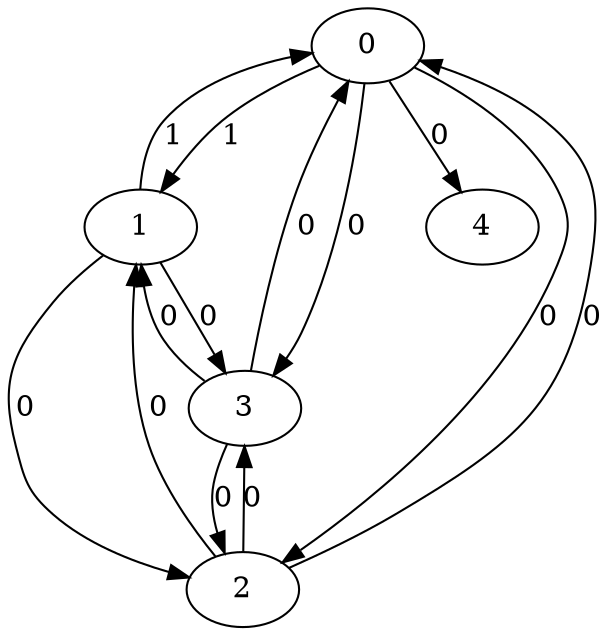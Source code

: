 // Source:5482 Canonical: -1 1 0 0 0 1 -1 0 0 -1 0 0 -1 0 -1 0 0 0 -1 -1 -1 -1 -1 -1 -1
digraph HRA_from_5482_graph_000 {
  0 -> 1 [label="1"];
  0 -> 2 [label="0"];
  0 -> 3 [label="0"];
  1 -> 0 [label="1"];
  1 -> 2 [label="0"];
  1 -> 3 [label="0"];
  2 -> 0 [label="0"];
  2 -> 1 [label="0"];
  2 -> 3 [label="0"];
  3 -> 0 [label="0"];
  3 -> 1 [label="0"];
  3 -> 2 [label="0"];
  0 -> 4 [label="0"];
}

// Source:5482 Canonical: -1 1 0 0 0 1 -1 0 0 -1 0 0 -1 0 -1 0 0 0 -1 -1 0 -1 -1 -1 -1
digraph HRA_from_5482_graph_001 {
  0 -> 1 [label="1"];
  0 -> 2 [label="0"];
  0 -> 3 [label="0"];
  1 -> 0 [label="1"];
  1 -> 2 [label="0"];
  1 -> 3 [label="0"];
  2 -> 0 [label="0"];
  2 -> 1 [label="0"];
  2 -> 3 [label="0"];
  3 -> 0 [label="0"];
  3 -> 1 [label="0"];
  3 -> 2 [label="0"];
  0 -> 4 [label="0"];
  4 -> 0 [label="0"];
}

// Source:5482 Canonical: -1 1 0 0 -1 1 -1 0 0 0 0 0 -1 0 -1 0 0 0 -1 -1 -1 -1 -1 -1 -1
digraph HRA_from_5482_graph_002 {
  0 -> 1 [label="1"];
  0 -> 2 [label="0"];
  0 -> 3 [label="0"];
  1 -> 0 [label="1"];
  1 -> 2 [label="0"];
  1 -> 3 [label="0"];
  2 -> 0 [label="0"];
  2 -> 1 [label="0"];
  2 -> 3 [label="0"];
  3 -> 0 [label="0"];
  3 -> 1 [label="0"];
  3 -> 2 [label="0"];
  1 -> 4 [label="0"];
}

// Source:5482 Canonical: -1 1 0 0 0 1 -1 0 0 0 0 0 -1 0 -1 0 0 0 -1 -1 -1 -1 -1 -1 -1
digraph HRA_from_5482_graph_003 {
  0 -> 1 [label="1"];
  0 -> 2 [label="0"];
  0 -> 3 [label="0"];
  1 -> 0 [label="1"];
  1 -> 2 [label="0"];
  1 -> 3 [label="0"];
  2 -> 0 [label="0"];
  2 -> 1 [label="0"];
  2 -> 3 [label="0"];
  3 -> 0 [label="0"];
  3 -> 1 [label="0"];
  3 -> 2 [label="0"];
  0 -> 4 [label="0"];
  1 -> 4 [label="0"];
}

// Source:5482 Canonical: -1 1 0 0 -1 1 -1 0 0 0 0 0 -1 0 -1 0 0 0 -1 -1 0 -1 -1 -1 -1
digraph HRA_from_5482_graph_004 {
  0 -> 1 [label="1"];
  0 -> 2 [label="0"];
  0 -> 3 [label="0"];
  1 -> 0 [label="1"];
  1 -> 2 [label="0"];
  1 -> 3 [label="0"];
  2 -> 0 [label="0"];
  2 -> 1 [label="0"];
  2 -> 3 [label="0"];
  3 -> 0 [label="0"];
  3 -> 1 [label="0"];
  3 -> 2 [label="0"];
  4 -> 0 [label="0"];
  1 -> 4 [label="0"];
}

// Source:5482 Canonical: -1 1 0 0 0 1 -1 0 0 0 0 0 -1 0 -1 0 0 0 -1 -1 0 -1 -1 -1 -1
digraph HRA_from_5482_graph_005 {
  0 -> 1 [label="1"];
  0 -> 2 [label="0"];
  0 -> 3 [label="0"];
  1 -> 0 [label="1"];
  1 -> 2 [label="0"];
  1 -> 3 [label="0"];
  2 -> 0 [label="0"];
  2 -> 1 [label="0"];
  2 -> 3 [label="0"];
  3 -> 0 [label="0"];
  3 -> 1 [label="0"];
  3 -> 2 [label="0"];
  0 -> 4 [label="0"];
  4 -> 0 [label="0"];
  1 -> 4 [label="0"];
}

// Source:5482 Canonical: -1 1 0 0 0 1 -1 0 0 -1 0 0 -1 0 -1 0 0 0 -1 -1 -1 0 -1 -1 -1
digraph HRA_from_5482_graph_006 {
  0 -> 1 [label="1"];
  0 -> 2 [label="0"];
  0 -> 3 [label="0"];
  1 -> 0 [label="1"];
  1 -> 2 [label="0"];
  1 -> 3 [label="0"];
  2 -> 0 [label="0"];
  2 -> 1 [label="0"];
  2 -> 3 [label="0"];
  3 -> 0 [label="0"];
  3 -> 1 [label="0"];
  3 -> 2 [label="0"];
  0 -> 4 [label="0"];
  4 -> 1 [label="0"];
}

// Source:5482 Canonical: -1 1 0 0 0 1 -1 0 0 -1 0 0 -1 0 -1 0 0 0 -1 -1 0 0 -1 -1 -1
digraph HRA_from_5482_graph_007 {
  0 -> 1 [label="1"];
  0 -> 2 [label="0"];
  0 -> 3 [label="0"];
  1 -> 0 [label="1"];
  1 -> 2 [label="0"];
  1 -> 3 [label="0"];
  2 -> 0 [label="0"];
  2 -> 1 [label="0"];
  2 -> 3 [label="0"];
  3 -> 0 [label="0"];
  3 -> 1 [label="0"];
  3 -> 2 [label="0"];
  0 -> 4 [label="0"];
  4 -> 0 [label="0"];
  4 -> 1 [label="0"];
}

// Source:5482 Canonical: -1 1 0 0 -1 1 -1 0 0 0 0 0 -1 0 -1 0 0 0 -1 -1 -1 0 -1 -1 -1
digraph HRA_from_5482_graph_008 {
  0 -> 1 [label="1"];
  0 -> 2 [label="0"];
  0 -> 3 [label="0"];
  1 -> 0 [label="1"];
  1 -> 2 [label="0"];
  1 -> 3 [label="0"];
  2 -> 0 [label="0"];
  2 -> 1 [label="0"];
  2 -> 3 [label="0"];
  3 -> 0 [label="0"];
  3 -> 1 [label="0"];
  3 -> 2 [label="0"];
  1 -> 4 [label="0"];
  4 -> 1 [label="0"];
}

// Source:5482 Canonical: -1 1 0 0 0 1 -1 0 0 0 0 0 -1 0 -1 0 0 0 -1 -1 -1 0 -1 -1 -1
digraph HRA_from_5482_graph_009 {
  0 -> 1 [label="1"];
  0 -> 2 [label="0"];
  0 -> 3 [label="0"];
  1 -> 0 [label="1"];
  1 -> 2 [label="0"];
  1 -> 3 [label="0"];
  2 -> 0 [label="0"];
  2 -> 1 [label="0"];
  2 -> 3 [label="0"];
  3 -> 0 [label="0"];
  3 -> 1 [label="0"];
  3 -> 2 [label="0"];
  0 -> 4 [label="0"];
  1 -> 4 [label="0"];
  4 -> 1 [label="0"];
}

// Source:5482 Canonical: -1 1 0 0 -1 1 -1 0 0 0 0 0 -1 0 -1 0 0 0 -1 -1 0 0 -1 -1 -1
digraph HRA_from_5482_graph_010 {
  0 -> 1 [label="1"];
  0 -> 2 [label="0"];
  0 -> 3 [label="0"];
  1 -> 0 [label="1"];
  1 -> 2 [label="0"];
  1 -> 3 [label="0"];
  2 -> 0 [label="0"];
  2 -> 1 [label="0"];
  2 -> 3 [label="0"];
  3 -> 0 [label="0"];
  3 -> 1 [label="0"];
  3 -> 2 [label="0"];
  4 -> 0 [label="0"];
  1 -> 4 [label="0"];
  4 -> 1 [label="0"];
}

// Source:5482 Canonical: -1 1 0 0 0 1 -1 0 0 0 0 0 -1 0 -1 0 0 0 -1 -1 0 0 -1 -1 -1
digraph HRA_from_5482_graph_011 {
  0 -> 1 [label="1"];
  0 -> 2 [label="0"];
  0 -> 3 [label="0"];
  1 -> 0 [label="1"];
  1 -> 2 [label="0"];
  1 -> 3 [label="0"];
  2 -> 0 [label="0"];
  2 -> 1 [label="0"];
  2 -> 3 [label="0"];
  3 -> 0 [label="0"];
  3 -> 1 [label="0"];
  3 -> 2 [label="0"];
  0 -> 4 [label="0"];
  4 -> 0 [label="0"];
  1 -> 4 [label="0"];
  4 -> 1 [label="0"];
}

// Source:5482 Canonical: -1 1 0 0 -1 1 -1 0 0 -1 0 0 -1 0 0 0 0 0 -1 -1 -1 -1 -1 -1 -1
digraph HRA_from_5482_graph_012 {
  0 -> 1 [label="1"];
  0 -> 2 [label="0"];
  0 -> 3 [label="0"];
  1 -> 0 [label="1"];
  1 -> 2 [label="0"];
  1 -> 3 [label="0"];
  2 -> 0 [label="0"];
  2 -> 1 [label="0"];
  2 -> 3 [label="0"];
  3 -> 0 [label="0"];
  3 -> 1 [label="0"];
  3 -> 2 [label="0"];
  2 -> 4 [label="0"];
}

// Source:5482 Canonical: -1 1 0 0 0 1 -1 0 0 -1 0 0 -1 0 0 0 0 0 -1 -1 -1 -1 -1 -1 -1
digraph HRA_from_5482_graph_013 {
  0 -> 1 [label="1"];
  0 -> 2 [label="0"];
  0 -> 3 [label="0"];
  1 -> 0 [label="1"];
  1 -> 2 [label="0"];
  1 -> 3 [label="0"];
  2 -> 0 [label="0"];
  2 -> 1 [label="0"];
  2 -> 3 [label="0"];
  3 -> 0 [label="0"];
  3 -> 1 [label="0"];
  3 -> 2 [label="0"];
  0 -> 4 [label="0"];
  2 -> 4 [label="0"];
}

// Source:5482 Canonical: -1 1 0 0 -1 1 -1 0 0 -1 0 0 -1 0 0 0 0 0 -1 -1 0 -1 -1 -1 -1
digraph HRA_from_5482_graph_014 {
  0 -> 1 [label="1"];
  0 -> 2 [label="0"];
  0 -> 3 [label="0"];
  1 -> 0 [label="1"];
  1 -> 2 [label="0"];
  1 -> 3 [label="0"];
  2 -> 0 [label="0"];
  2 -> 1 [label="0"];
  2 -> 3 [label="0"];
  3 -> 0 [label="0"];
  3 -> 1 [label="0"];
  3 -> 2 [label="0"];
  4 -> 0 [label="0"];
  2 -> 4 [label="0"];
}

// Source:5482 Canonical: -1 1 0 0 0 1 -1 0 0 -1 0 0 -1 0 0 0 0 0 -1 -1 0 -1 -1 -1 -1
digraph HRA_from_5482_graph_015 {
  0 -> 1 [label="1"];
  0 -> 2 [label="0"];
  0 -> 3 [label="0"];
  1 -> 0 [label="1"];
  1 -> 2 [label="0"];
  1 -> 3 [label="0"];
  2 -> 0 [label="0"];
  2 -> 1 [label="0"];
  2 -> 3 [label="0"];
  3 -> 0 [label="0"];
  3 -> 1 [label="0"];
  3 -> 2 [label="0"];
  0 -> 4 [label="0"];
  4 -> 0 [label="0"];
  2 -> 4 [label="0"];
}

// Source:5482 Canonical: -1 1 0 0 -1 1 -1 0 0 0 0 0 -1 0 0 0 0 0 -1 -1 -1 -1 -1 -1 -1
digraph HRA_from_5482_graph_016 {
  0 -> 1 [label="1"];
  0 -> 2 [label="0"];
  0 -> 3 [label="0"];
  1 -> 0 [label="1"];
  1 -> 2 [label="0"];
  1 -> 3 [label="0"];
  2 -> 0 [label="0"];
  2 -> 1 [label="0"];
  2 -> 3 [label="0"];
  3 -> 0 [label="0"];
  3 -> 1 [label="0"];
  3 -> 2 [label="0"];
  1 -> 4 [label="0"];
  2 -> 4 [label="0"];
}

// Source:5482 Canonical: -1 1 0 0 0 1 -1 0 0 0 0 0 -1 0 0 0 0 0 -1 -1 -1 -1 -1 -1 -1
digraph HRA_from_5482_graph_017 {
  0 -> 1 [label="1"];
  0 -> 2 [label="0"];
  0 -> 3 [label="0"];
  1 -> 0 [label="1"];
  1 -> 2 [label="0"];
  1 -> 3 [label="0"];
  2 -> 0 [label="0"];
  2 -> 1 [label="0"];
  2 -> 3 [label="0"];
  3 -> 0 [label="0"];
  3 -> 1 [label="0"];
  3 -> 2 [label="0"];
  0 -> 4 [label="0"];
  1 -> 4 [label="0"];
  2 -> 4 [label="0"];
}

// Source:5482 Canonical: -1 1 0 0 -1 1 -1 0 0 0 0 0 -1 0 0 0 0 0 -1 -1 0 -1 -1 -1 -1
digraph HRA_from_5482_graph_018 {
  0 -> 1 [label="1"];
  0 -> 2 [label="0"];
  0 -> 3 [label="0"];
  1 -> 0 [label="1"];
  1 -> 2 [label="0"];
  1 -> 3 [label="0"];
  2 -> 0 [label="0"];
  2 -> 1 [label="0"];
  2 -> 3 [label="0"];
  3 -> 0 [label="0"];
  3 -> 1 [label="0"];
  3 -> 2 [label="0"];
  4 -> 0 [label="0"];
  1 -> 4 [label="0"];
  2 -> 4 [label="0"];
}

// Source:5482 Canonical: -1 1 0 0 0 1 -1 0 0 0 0 0 -1 0 0 0 0 0 -1 -1 0 -1 -1 -1 -1
digraph HRA_from_5482_graph_019 {
  0 -> 1 [label="1"];
  0 -> 2 [label="0"];
  0 -> 3 [label="0"];
  1 -> 0 [label="1"];
  1 -> 2 [label="0"];
  1 -> 3 [label="0"];
  2 -> 0 [label="0"];
  2 -> 1 [label="0"];
  2 -> 3 [label="0"];
  3 -> 0 [label="0"];
  3 -> 1 [label="0"];
  3 -> 2 [label="0"];
  0 -> 4 [label="0"];
  4 -> 0 [label="0"];
  1 -> 4 [label="0"];
  2 -> 4 [label="0"];
}

// Source:5482 Canonical: -1 1 0 0 -1 1 -1 0 0 -1 0 0 -1 0 0 0 0 0 -1 -1 -1 0 -1 -1 -1
digraph HRA_from_5482_graph_020 {
  0 -> 1 [label="1"];
  0 -> 2 [label="0"];
  0 -> 3 [label="0"];
  1 -> 0 [label="1"];
  1 -> 2 [label="0"];
  1 -> 3 [label="0"];
  2 -> 0 [label="0"];
  2 -> 1 [label="0"];
  2 -> 3 [label="0"];
  3 -> 0 [label="0"];
  3 -> 1 [label="0"];
  3 -> 2 [label="0"];
  4 -> 1 [label="0"];
  2 -> 4 [label="0"];
}

// Source:5482 Canonical: -1 1 0 0 0 1 -1 0 0 -1 0 0 -1 0 0 0 0 0 -1 -1 -1 0 -1 -1 -1
digraph HRA_from_5482_graph_021 {
  0 -> 1 [label="1"];
  0 -> 2 [label="0"];
  0 -> 3 [label="0"];
  1 -> 0 [label="1"];
  1 -> 2 [label="0"];
  1 -> 3 [label="0"];
  2 -> 0 [label="0"];
  2 -> 1 [label="0"];
  2 -> 3 [label="0"];
  3 -> 0 [label="0"];
  3 -> 1 [label="0"];
  3 -> 2 [label="0"];
  0 -> 4 [label="0"];
  4 -> 1 [label="0"];
  2 -> 4 [label="0"];
}

// Source:5482 Canonical: -1 1 0 0 -1 1 -1 0 0 -1 0 0 -1 0 0 0 0 0 -1 -1 0 0 -1 -1 -1
digraph HRA_from_5482_graph_022 {
  0 -> 1 [label="1"];
  0 -> 2 [label="0"];
  0 -> 3 [label="0"];
  1 -> 0 [label="1"];
  1 -> 2 [label="0"];
  1 -> 3 [label="0"];
  2 -> 0 [label="0"];
  2 -> 1 [label="0"];
  2 -> 3 [label="0"];
  3 -> 0 [label="0"];
  3 -> 1 [label="0"];
  3 -> 2 [label="0"];
  4 -> 0 [label="0"];
  4 -> 1 [label="0"];
  2 -> 4 [label="0"];
}

// Source:5482 Canonical: -1 1 0 0 0 1 -1 0 0 -1 0 0 -1 0 0 0 0 0 -1 -1 0 0 -1 -1 -1
digraph HRA_from_5482_graph_023 {
  0 -> 1 [label="1"];
  0 -> 2 [label="0"];
  0 -> 3 [label="0"];
  1 -> 0 [label="1"];
  1 -> 2 [label="0"];
  1 -> 3 [label="0"];
  2 -> 0 [label="0"];
  2 -> 1 [label="0"];
  2 -> 3 [label="0"];
  3 -> 0 [label="0"];
  3 -> 1 [label="0"];
  3 -> 2 [label="0"];
  0 -> 4 [label="0"];
  4 -> 0 [label="0"];
  4 -> 1 [label="0"];
  2 -> 4 [label="0"];
}

// Source:5482 Canonical: -1 1 0 0 -1 1 -1 0 0 0 0 0 -1 0 0 0 0 0 -1 -1 -1 0 -1 -1 -1
digraph HRA_from_5482_graph_024 {
  0 -> 1 [label="1"];
  0 -> 2 [label="0"];
  0 -> 3 [label="0"];
  1 -> 0 [label="1"];
  1 -> 2 [label="0"];
  1 -> 3 [label="0"];
  2 -> 0 [label="0"];
  2 -> 1 [label="0"];
  2 -> 3 [label="0"];
  3 -> 0 [label="0"];
  3 -> 1 [label="0"];
  3 -> 2 [label="0"];
  1 -> 4 [label="0"];
  4 -> 1 [label="0"];
  2 -> 4 [label="0"];
}

// Source:5482 Canonical: -1 1 0 0 0 1 -1 0 0 0 0 0 -1 0 0 0 0 0 -1 -1 -1 0 -1 -1 -1
digraph HRA_from_5482_graph_025 {
  0 -> 1 [label="1"];
  0 -> 2 [label="0"];
  0 -> 3 [label="0"];
  1 -> 0 [label="1"];
  1 -> 2 [label="0"];
  1 -> 3 [label="0"];
  2 -> 0 [label="0"];
  2 -> 1 [label="0"];
  2 -> 3 [label="0"];
  3 -> 0 [label="0"];
  3 -> 1 [label="0"];
  3 -> 2 [label="0"];
  0 -> 4 [label="0"];
  1 -> 4 [label="0"];
  4 -> 1 [label="0"];
  2 -> 4 [label="0"];
}

// Source:5482 Canonical: -1 1 0 0 -1 1 -1 0 0 0 0 0 -1 0 0 0 0 0 -1 -1 0 0 -1 -1 -1
digraph HRA_from_5482_graph_026 {
  0 -> 1 [label="1"];
  0 -> 2 [label="0"];
  0 -> 3 [label="0"];
  1 -> 0 [label="1"];
  1 -> 2 [label="0"];
  1 -> 3 [label="0"];
  2 -> 0 [label="0"];
  2 -> 1 [label="0"];
  2 -> 3 [label="0"];
  3 -> 0 [label="0"];
  3 -> 1 [label="0"];
  3 -> 2 [label="0"];
  4 -> 0 [label="0"];
  1 -> 4 [label="0"];
  4 -> 1 [label="0"];
  2 -> 4 [label="0"];
}

// Source:5482 Canonical: -1 1 0 0 0 1 -1 0 0 0 0 0 -1 0 0 0 0 0 -1 -1 0 0 -1 -1 -1
digraph HRA_from_5482_graph_027 {
  0 -> 1 [label="1"];
  0 -> 2 [label="0"];
  0 -> 3 [label="0"];
  1 -> 0 [label="1"];
  1 -> 2 [label="0"];
  1 -> 3 [label="0"];
  2 -> 0 [label="0"];
  2 -> 1 [label="0"];
  2 -> 3 [label="0"];
  3 -> 0 [label="0"];
  3 -> 1 [label="0"];
  3 -> 2 [label="0"];
  0 -> 4 [label="0"];
  4 -> 0 [label="0"];
  1 -> 4 [label="0"];
  4 -> 1 [label="0"];
  2 -> 4 [label="0"];
}

// Source:5482 Canonical: -1 1 0 0 0 1 -1 0 0 -1 0 0 -1 0 -1 0 0 0 -1 -1 -1 -1 0 -1 -1
digraph HRA_from_5482_graph_028 {
  0 -> 1 [label="1"];
  0 -> 2 [label="0"];
  0 -> 3 [label="0"];
  1 -> 0 [label="1"];
  1 -> 2 [label="0"];
  1 -> 3 [label="0"];
  2 -> 0 [label="0"];
  2 -> 1 [label="0"];
  2 -> 3 [label="0"];
  3 -> 0 [label="0"];
  3 -> 1 [label="0"];
  3 -> 2 [label="0"];
  0 -> 4 [label="0"];
  4 -> 2 [label="0"];
}

// Source:5482 Canonical: -1 1 0 0 0 1 -1 0 0 -1 0 0 -1 0 -1 0 0 0 -1 -1 0 -1 0 -1 -1
digraph HRA_from_5482_graph_029 {
  0 -> 1 [label="1"];
  0 -> 2 [label="0"];
  0 -> 3 [label="0"];
  1 -> 0 [label="1"];
  1 -> 2 [label="0"];
  1 -> 3 [label="0"];
  2 -> 0 [label="0"];
  2 -> 1 [label="0"];
  2 -> 3 [label="0"];
  3 -> 0 [label="0"];
  3 -> 1 [label="0"];
  3 -> 2 [label="0"];
  0 -> 4 [label="0"];
  4 -> 0 [label="0"];
  4 -> 2 [label="0"];
}

// Source:5482 Canonical: -1 1 0 0 -1 1 -1 0 0 0 0 0 -1 0 -1 0 0 0 -1 -1 -1 -1 0 -1 -1
digraph HRA_from_5482_graph_030 {
  0 -> 1 [label="1"];
  0 -> 2 [label="0"];
  0 -> 3 [label="0"];
  1 -> 0 [label="1"];
  1 -> 2 [label="0"];
  1 -> 3 [label="0"];
  2 -> 0 [label="0"];
  2 -> 1 [label="0"];
  2 -> 3 [label="0"];
  3 -> 0 [label="0"];
  3 -> 1 [label="0"];
  3 -> 2 [label="0"];
  1 -> 4 [label="0"];
  4 -> 2 [label="0"];
}

// Source:5482 Canonical: -1 1 0 0 0 1 -1 0 0 0 0 0 -1 0 -1 0 0 0 -1 -1 -1 -1 0 -1 -1
digraph HRA_from_5482_graph_031 {
  0 -> 1 [label="1"];
  0 -> 2 [label="0"];
  0 -> 3 [label="0"];
  1 -> 0 [label="1"];
  1 -> 2 [label="0"];
  1 -> 3 [label="0"];
  2 -> 0 [label="0"];
  2 -> 1 [label="0"];
  2 -> 3 [label="0"];
  3 -> 0 [label="0"];
  3 -> 1 [label="0"];
  3 -> 2 [label="0"];
  0 -> 4 [label="0"];
  1 -> 4 [label="0"];
  4 -> 2 [label="0"];
}

// Source:5482 Canonical: -1 1 0 0 -1 1 -1 0 0 0 0 0 -1 0 -1 0 0 0 -1 -1 0 -1 0 -1 -1
digraph HRA_from_5482_graph_032 {
  0 -> 1 [label="1"];
  0 -> 2 [label="0"];
  0 -> 3 [label="0"];
  1 -> 0 [label="1"];
  1 -> 2 [label="0"];
  1 -> 3 [label="0"];
  2 -> 0 [label="0"];
  2 -> 1 [label="0"];
  2 -> 3 [label="0"];
  3 -> 0 [label="0"];
  3 -> 1 [label="0"];
  3 -> 2 [label="0"];
  4 -> 0 [label="0"];
  1 -> 4 [label="0"];
  4 -> 2 [label="0"];
}

// Source:5482 Canonical: -1 1 0 0 0 1 -1 0 0 0 0 0 -1 0 -1 0 0 0 -1 -1 0 -1 0 -1 -1
digraph HRA_from_5482_graph_033 {
  0 -> 1 [label="1"];
  0 -> 2 [label="0"];
  0 -> 3 [label="0"];
  1 -> 0 [label="1"];
  1 -> 2 [label="0"];
  1 -> 3 [label="0"];
  2 -> 0 [label="0"];
  2 -> 1 [label="0"];
  2 -> 3 [label="0"];
  3 -> 0 [label="0"];
  3 -> 1 [label="0"];
  3 -> 2 [label="0"];
  0 -> 4 [label="0"];
  4 -> 0 [label="0"];
  1 -> 4 [label="0"];
  4 -> 2 [label="0"];
}

// Source:5482 Canonical: -1 1 0 0 0 1 -1 0 0 -1 0 0 -1 0 -1 0 0 0 -1 -1 -1 0 0 -1 -1
digraph HRA_from_5482_graph_034 {
  0 -> 1 [label="1"];
  0 -> 2 [label="0"];
  0 -> 3 [label="0"];
  1 -> 0 [label="1"];
  1 -> 2 [label="0"];
  1 -> 3 [label="0"];
  2 -> 0 [label="0"];
  2 -> 1 [label="0"];
  2 -> 3 [label="0"];
  3 -> 0 [label="0"];
  3 -> 1 [label="0"];
  3 -> 2 [label="0"];
  0 -> 4 [label="0"];
  4 -> 1 [label="0"];
  4 -> 2 [label="0"];
}

// Source:5482 Canonical: -1 1 0 0 0 1 -1 0 0 -1 0 0 -1 0 -1 0 0 0 -1 -1 0 0 0 -1 -1
digraph HRA_from_5482_graph_035 {
  0 -> 1 [label="1"];
  0 -> 2 [label="0"];
  0 -> 3 [label="0"];
  1 -> 0 [label="1"];
  1 -> 2 [label="0"];
  1 -> 3 [label="0"];
  2 -> 0 [label="0"];
  2 -> 1 [label="0"];
  2 -> 3 [label="0"];
  3 -> 0 [label="0"];
  3 -> 1 [label="0"];
  3 -> 2 [label="0"];
  0 -> 4 [label="0"];
  4 -> 0 [label="0"];
  4 -> 1 [label="0"];
  4 -> 2 [label="0"];
}

// Source:5482 Canonical: -1 1 0 0 -1 1 -1 0 0 0 0 0 -1 0 -1 0 0 0 -1 -1 -1 0 0 -1 -1
digraph HRA_from_5482_graph_036 {
  0 -> 1 [label="1"];
  0 -> 2 [label="0"];
  0 -> 3 [label="0"];
  1 -> 0 [label="1"];
  1 -> 2 [label="0"];
  1 -> 3 [label="0"];
  2 -> 0 [label="0"];
  2 -> 1 [label="0"];
  2 -> 3 [label="0"];
  3 -> 0 [label="0"];
  3 -> 1 [label="0"];
  3 -> 2 [label="0"];
  1 -> 4 [label="0"];
  4 -> 1 [label="0"];
  4 -> 2 [label="0"];
}

// Source:5482 Canonical: -1 1 0 0 0 1 -1 0 0 0 0 0 -1 0 -1 0 0 0 -1 -1 -1 0 0 -1 -1
digraph HRA_from_5482_graph_037 {
  0 -> 1 [label="1"];
  0 -> 2 [label="0"];
  0 -> 3 [label="0"];
  1 -> 0 [label="1"];
  1 -> 2 [label="0"];
  1 -> 3 [label="0"];
  2 -> 0 [label="0"];
  2 -> 1 [label="0"];
  2 -> 3 [label="0"];
  3 -> 0 [label="0"];
  3 -> 1 [label="0"];
  3 -> 2 [label="0"];
  0 -> 4 [label="0"];
  1 -> 4 [label="0"];
  4 -> 1 [label="0"];
  4 -> 2 [label="0"];
}

// Source:5482 Canonical: -1 1 0 0 -1 1 -1 0 0 0 0 0 -1 0 -1 0 0 0 -1 -1 0 0 0 -1 -1
digraph HRA_from_5482_graph_038 {
  0 -> 1 [label="1"];
  0 -> 2 [label="0"];
  0 -> 3 [label="0"];
  1 -> 0 [label="1"];
  1 -> 2 [label="0"];
  1 -> 3 [label="0"];
  2 -> 0 [label="0"];
  2 -> 1 [label="0"];
  2 -> 3 [label="0"];
  3 -> 0 [label="0"];
  3 -> 1 [label="0"];
  3 -> 2 [label="0"];
  4 -> 0 [label="0"];
  1 -> 4 [label="0"];
  4 -> 1 [label="0"];
  4 -> 2 [label="0"];
}

// Source:5482 Canonical: -1 1 0 0 0 1 -1 0 0 0 0 0 -1 0 -1 0 0 0 -1 -1 0 0 0 -1 -1
digraph HRA_from_5482_graph_039 {
  0 -> 1 [label="1"];
  0 -> 2 [label="0"];
  0 -> 3 [label="0"];
  1 -> 0 [label="1"];
  1 -> 2 [label="0"];
  1 -> 3 [label="0"];
  2 -> 0 [label="0"];
  2 -> 1 [label="0"];
  2 -> 3 [label="0"];
  3 -> 0 [label="0"];
  3 -> 1 [label="0"];
  3 -> 2 [label="0"];
  0 -> 4 [label="0"];
  4 -> 0 [label="0"];
  1 -> 4 [label="0"];
  4 -> 1 [label="0"];
  4 -> 2 [label="0"];
}

// Source:5482 Canonical: -1 1 0 0 -1 1 -1 0 0 -1 0 0 -1 0 0 0 0 0 -1 -1 -1 -1 0 -1 -1
digraph HRA_from_5482_graph_040 {
  0 -> 1 [label="1"];
  0 -> 2 [label="0"];
  0 -> 3 [label="0"];
  1 -> 0 [label="1"];
  1 -> 2 [label="0"];
  1 -> 3 [label="0"];
  2 -> 0 [label="0"];
  2 -> 1 [label="0"];
  2 -> 3 [label="0"];
  3 -> 0 [label="0"];
  3 -> 1 [label="0"];
  3 -> 2 [label="0"];
  2 -> 4 [label="0"];
  4 -> 2 [label="0"];
}

// Source:5482 Canonical: -1 1 0 0 0 1 -1 0 0 -1 0 0 -1 0 0 0 0 0 -1 -1 -1 -1 0 -1 -1
digraph HRA_from_5482_graph_041 {
  0 -> 1 [label="1"];
  0 -> 2 [label="0"];
  0 -> 3 [label="0"];
  1 -> 0 [label="1"];
  1 -> 2 [label="0"];
  1 -> 3 [label="0"];
  2 -> 0 [label="0"];
  2 -> 1 [label="0"];
  2 -> 3 [label="0"];
  3 -> 0 [label="0"];
  3 -> 1 [label="0"];
  3 -> 2 [label="0"];
  0 -> 4 [label="0"];
  2 -> 4 [label="0"];
  4 -> 2 [label="0"];
}

// Source:5482 Canonical: -1 1 0 0 -1 1 -1 0 0 -1 0 0 -1 0 0 0 0 0 -1 -1 0 -1 0 -1 -1
digraph HRA_from_5482_graph_042 {
  0 -> 1 [label="1"];
  0 -> 2 [label="0"];
  0 -> 3 [label="0"];
  1 -> 0 [label="1"];
  1 -> 2 [label="0"];
  1 -> 3 [label="0"];
  2 -> 0 [label="0"];
  2 -> 1 [label="0"];
  2 -> 3 [label="0"];
  3 -> 0 [label="0"];
  3 -> 1 [label="0"];
  3 -> 2 [label="0"];
  4 -> 0 [label="0"];
  2 -> 4 [label="0"];
  4 -> 2 [label="0"];
}

// Source:5482 Canonical: -1 1 0 0 0 1 -1 0 0 -1 0 0 -1 0 0 0 0 0 -1 -1 0 -1 0 -1 -1
digraph HRA_from_5482_graph_043 {
  0 -> 1 [label="1"];
  0 -> 2 [label="0"];
  0 -> 3 [label="0"];
  1 -> 0 [label="1"];
  1 -> 2 [label="0"];
  1 -> 3 [label="0"];
  2 -> 0 [label="0"];
  2 -> 1 [label="0"];
  2 -> 3 [label="0"];
  3 -> 0 [label="0"];
  3 -> 1 [label="0"];
  3 -> 2 [label="0"];
  0 -> 4 [label="0"];
  4 -> 0 [label="0"];
  2 -> 4 [label="0"];
  4 -> 2 [label="0"];
}

// Source:5482 Canonical: -1 1 0 0 -1 1 -1 0 0 0 0 0 -1 0 0 0 0 0 -1 -1 -1 -1 0 -1 -1
digraph HRA_from_5482_graph_044 {
  0 -> 1 [label="1"];
  0 -> 2 [label="0"];
  0 -> 3 [label="0"];
  1 -> 0 [label="1"];
  1 -> 2 [label="0"];
  1 -> 3 [label="0"];
  2 -> 0 [label="0"];
  2 -> 1 [label="0"];
  2 -> 3 [label="0"];
  3 -> 0 [label="0"];
  3 -> 1 [label="0"];
  3 -> 2 [label="0"];
  1 -> 4 [label="0"];
  2 -> 4 [label="0"];
  4 -> 2 [label="0"];
}

// Source:5482 Canonical: -1 1 0 0 0 1 -1 0 0 0 0 0 -1 0 0 0 0 0 -1 -1 -1 -1 0 -1 -1
digraph HRA_from_5482_graph_045 {
  0 -> 1 [label="1"];
  0 -> 2 [label="0"];
  0 -> 3 [label="0"];
  1 -> 0 [label="1"];
  1 -> 2 [label="0"];
  1 -> 3 [label="0"];
  2 -> 0 [label="0"];
  2 -> 1 [label="0"];
  2 -> 3 [label="0"];
  3 -> 0 [label="0"];
  3 -> 1 [label="0"];
  3 -> 2 [label="0"];
  0 -> 4 [label="0"];
  1 -> 4 [label="0"];
  2 -> 4 [label="0"];
  4 -> 2 [label="0"];
}

// Source:5482 Canonical: -1 1 0 0 -1 1 -1 0 0 0 0 0 -1 0 0 0 0 0 -1 -1 0 -1 0 -1 -1
digraph HRA_from_5482_graph_046 {
  0 -> 1 [label="1"];
  0 -> 2 [label="0"];
  0 -> 3 [label="0"];
  1 -> 0 [label="1"];
  1 -> 2 [label="0"];
  1 -> 3 [label="0"];
  2 -> 0 [label="0"];
  2 -> 1 [label="0"];
  2 -> 3 [label="0"];
  3 -> 0 [label="0"];
  3 -> 1 [label="0"];
  3 -> 2 [label="0"];
  4 -> 0 [label="0"];
  1 -> 4 [label="0"];
  2 -> 4 [label="0"];
  4 -> 2 [label="0"];
}

// Source:5482 Canonical: -1 1 0 0 0 1 -1 0 0 0 0 0 -1 0 0 0 0 0 -1 -1 0 -1 0 -1 -1
digraph HRA_from_5482_graph_047 {
  0 -> 1 [label="1"];
  0 -> 2 [label="0"];
  0 -> 3 [label="0"];
  1 -> 0 [label="1"];
  1 -> 2 [label="0"];
  1 -> 3 [label="0"];
  2 -> 0 [label="0"];
  2 -> 1 [label="0"];
  2 -> 3 [label="0"];
  3 -> 0 [label="0"];
  3 -> 1 [label="0"];
  3 -> 2 [label="0"];
  0 -> 4 [label="0"];
  4 -> 0 [label="0"];
  1 -> 4 [label="0"];
  2 -> 4 [label="0"];
  4 -> 2 [label="0"];
}

// Source:5482 Canonical: -1 1 0 0 -1 1 -1 0 0 -1 0 0 -1 0 0 0 0 0 -1 -1 -1 0 0 -1 -1
digraph HRA_from_5482_graph_048 {
  0 -> 1 [label="1"];
  0 -> 2 [label="0"];
  0 -> 3 [label="0"];
  1 -> 0 [label="1"];
  1 -> 2 [label="0"];
  1 -> 3 [label="0"];
  2 -> 0 [label="0"];
  2 -> 1 [label="0"];
  2 -> 3 [label="0"];
  3 -> 0 [label="0"];
  3 -> 1 [label="0"];
  3 -> 2 [label="0"];
  4 -> 1 [label="0"];
  2 -> 4 [label="0"];
  4 -> 2 [label="0"];
}

// Source:5482 Canonical: -1 1 0 0 0 1 -1 0 0 -1 0 0 -1 0 0 0 0 0 -1 -1 -1 0 0 -1 -1
digraph HRA_from_5482_graph_049 {
  0 -> 1 [label="1"];
  0 -> 2 [label="0"];
  0 -> 3 [label="0"];
  1 -> 0 [label="1"];
  1 -> 2 [label="0"];
  1 -> 3 [label="0"];
  2 -> 0 [label="0"];
  2 -> 1 [label="0"];
  2 -> 3 [label="0"];
  3 -> 0 [label="0"];
  3 -> 1 [label="0"];
  3 -> 2 [label="0"];
  0 -> 4 [label="0"];
  4 -> 1 [label="0"];
  2 -> 4 [label="0"];
  4 -> 2 [label="0"];
}

// Source:5482 Canonical: -1 1 0 0 -1 1 -1 0 0 -1 0 0 -1 0 0 0 0 0 -1 -1 0 0 0 -1 -1
digraph HRA_from_5482_graph_050 {
  0 -> 1 [label="1"];
  0 -> 2 [label="0"];
  0 -> 3 [label="0"];
  1 -> 0 [label="1"];
  1 -> 2 [label="0"];
  1 -> 3 [label="0"];
  2 -> 0 [label="0"];
  2 -> 1 [label="0"];
  2 -> 3 [label="0"];
  3 -> 0 [label="0"];
  3 -> 1 [label="0"];
  3 -> 2 [label="0"];
  4 -> 0 [label="0"];
  4 -> 1 [label="0"];
  2 -> 4 [label="0"];
  4 -> 2 [label="0"];
}

// Source:5482 Canonical: -1 1 0 0 0 1 -1 0 0 -1 0 0 -1 0 0 0 0 0 -1 -1 0 0 0 -1 -1
digraph HRA_from_5482_graph_051 {
  0 -> 1 [label="1"];
  0 -> 2 [label="0"];
  0 -> 3 [label="0"];
  1 -> 0 [label="1"];
  1 -> 2 [label="0"];
  1 -> 3 [label="0"];
  2 -> 0 [label="0"];
  2 -> 1 [label="0"];
  2 -> 3 [label="0"];
  3 -> 0 [label="0"];
  3 -> 1 [label="0"];
  3 -> 2 [label="0"];
  0 -> 4 [label="0"];
  4 -> 0 [label="0"];
  4 -> 1 [label="0"];
  2 -> 4 [label="0"];
  4 -> 2 [label="0"];
}

// Source:5482 Canonical: -1 1 0 0 -1 1 -1 0 0 0 0 0 -1 0 0 0 0 0 -1 -1 -1 0 0 -1 -1
digraph HRA_from_5482_graph_052 {
  0 -> 1 [label="1"];
  0 -> 2 [label="0"];
  0 -> 3 [label="0"];
  1 -> 0 [label="1"];
  1 -> 2 [label="0"];
  1 -> 3 [label="0"];
  2 -> 0 [label="0"];
  2 -> 1 [label="0"];
  2 -> 3 [label="0"];
  3 -> 0 [label="0"];
  3 -> 1 [label="0"];
  3 -> 2 [label="0"];
  1 -> 4 [label="0"];
  4 -> 1 [label="0"];
  2 -> 4 [label="0"];
  4 -> 2 [label="0"];
}

// Source:5482 Canonical: -1 1 0 0 0 1 -1 0 0 0 0 0 -1 0 0 0 0 0 -1 -1 -1 0 0 -1 -1
digraph HRA_from_5482_graph_053 {
  0 -> 1 [label="1"];
  0 -> 2 [label="0"];
  0 -> 3 [label="0"];
  1 -> 0 [label="1"];
  1 -> 2 [label="0"];
  1 -> 3 [label="0"];
  2 -> 0 [label="0"];
  2 -> 1 [label="0"];
  2 -> 3 [label="0"];
  3 -> 0 [label="0"];
  3 -> 1 [label="0"];
  3 -> 2 [label="0"];
  0 -> 4 [label="0"];
  1 -> 4 [label="0"];
  4 -> 1 [label="0"];
  2 -> 4 [label="0"];
  4 -> 2 [label="0"];
}

// Source:5482 Canonical: -1 1 0 0 -1 1 -1 0 0 0 0 0 -1 0 0 0 0 0 -1 -1 0 0 0 -1 -1
digraph HRA_from_5482_graph_054 {
  0 -> 1 [label="1"];
  0 -> 2 [label="0"];
  0 -> 3 [label="0"];
  1 -> 0 [label="1"];
  1 -> 2 [label="0"];
  1 -> 3 [label="0"];
  2 -> 0 [label="0"];
  2 -> 1 [label="0"];
  2 -> 3 [label="0"];
  3 -> 0 [label="0"];
  3 -> 1 [label="0"];
  3 -> 2 [label="0"];
  4 -> 0 [label="0"];
  1 -> 4 [label="0"];
  4 -> 1 [label="0"];
  2 -> 4 [label="0"];
  4 -> 2 [label="0"];
}

// Source:5482 Canonical: -1 1 0 0 0 1 -1 0 0 0 0 0 -1 0 0 0 0 0 -1 -1 0 0 0 -1 -1
digraph HRA_from_5482_graph_055 {
  0 -> 1 [label="1"];
  0 -> 2 [label="0"];
  0 -> 3 [label="0"];
  1 -> 0 [label="1"];
  1 -> 2 [label="0"];
  1 -> 3 [label="0"];
  2 -> 0 [label="0"];
  2 -> 1 [label="0"];
  2 -> 3 [label="0"];
  3 -> 0 [label="0"];
  3 -> 1 [label="0"];
  3 -> 2 [label="0"];
  0 -> 4 [label="0"];
  4 -> 0 [label="0"];
  1 -> 4 [label="0"];
  4 -> 1 [label="0"];
  2 -> 4 [label="0"];
  4 -> 2 [label="0"];
}

// Source:5482 Canonical: -1 1 0 0 -1 1 -1 0 0 -1 0 0 -1 0 -1 0 0 0 -1 0 -1 -1 -1 -1 -1
digraph HRA_from_5482_graph_056 {
  0 -> 1 [label="1"];
  0 -> 2 [label="0"];
  0 -> 3 [label="0"];
  1 -> 0 [label="1"];
  1 -> 2 [label="0"];
  1 -> 3 [label="0"];
  2 -> 0 [label="0"];
  2 -> 1 [label="0"];
  2 -> 3 [label="0"];
  3 -> 0 [label="0"];
  3 -> 1 [label="0"];
  3 -> 2 [label="0"];
  3 -> 4 [label="0"];
}

// Source:5482 Canonical: -1 1 0 0 0 1 -1 0 0 -1 0 0 -1 0 -1 0 0 0 -1 0 -1 -1 -1 -1 -1
digraph HRA_from_5482_graph_057 {
  0 -> 1 [label="1"];
  0 -> 2 [label="0"];
  0 -> 3 [label="0"];
  1 -> 0 [label="1"];
  1 -> 2 [label="0"];
  1 -> 3 [label="0"];
  2 -> 0 [label="0"];
  2 -> 1 [label="0"];
  2 -> 3 [label="0"];
  3 -> 0 [label="0"];
  3 -> 1 [label="0"];
  3 -> 2 [label="0"];
  0 -> 4 [label="0"];
  3 -> 4 [label="0"];
}

// Source:5482 Canonical: -1 1 0 0 -1 1 -1 0 0 -1 0 0 -1 0 -1 0 0 0 -1 0 0 -1 -1 -1 -1
digraph HRA_from_5482_graph_058 {
  0 -> 1 [label="1"];
  0 -> 2 [label="0"];
  0 -> 3 [label="0"];
  1 -> 0 [label="1"];
  1 -> 2 [label="0"];
  1 -> 3 [label="0"];
  2 -> 0 [label="0"];
  2 -> 1 [label="0"];
  2 -> 3 [label="0"];
  3 -> 0 [label="0"];
  3 -> 1 [label="0"];
  3 -> 2 [label="0"];
  4 -> 0 [label="0"];
  3 -> 4 [label="0"];
}

// Source:5482 Canonical: -1 1 0 0 0 1 -1 0 0 -1 0 0 -1 0 -1 0 0 0 -1 0 0 -1 -1 -1 -1
digraph HRA_from_5482_graph_059 {
  0 -> 1 [label="1"];
  0 -> 2 [label="0"];
  0 -> 3 [label="0"];
  1 -> 0 [label="1"];
  1 -> 2 [label="0"];
  1 -> 3 [label="0"];
  2 -> 0 [label="0"];
  2 -> 1 [label="0"];
  2 -> 3 [label="0"];
  3 -> 0 [label="0"];
  3 -> 1 [label="0"];
  3 -> 2 [label="0"];
  0 -> 4 [label="0"];
  4 -> 0 [label="0"];
  3 -> 4 [label="0"];
}

// Source:5482 Canonical: -1 1 0 0 -1 1 -1 0 0 0 0 0 -1 0 -1 0 0 0 -1 0 -1 -1 -1 -1 -1
digraph HRA_from_5482_graph_060 {
  0 -> 1 [label="1"];
  0 -> 2 [label="0"];
  0 -> 3 [label="0"];
  1 -> 0 [label="1"];
  1 -> 2 [label="0"];
  1 -> 3 [label="0"];
  2 -> 0 [label="0"];
  2 -> 1 [label="0"];
  2 -> 3 [label="0"];
  3 -> 0 [label="0"];
  3 -> 1 [label="0"];
  3 -> 2 [label="0"];
  1 -> 4 [label="0"];
  3 -> 4 [label="0"];
}

// Source:5482 Canonical: -1 1 0 0 0 1 -1 0 0 0 0 0 -1 0 -1 0 0 0 -1 0 -1 -1 -1 -1 -1
digraph HRA_from_5482_graph_061 {
  0 -> 1 [label="1"];
  0 -> 2 [label="0"];
  0 -> 3 [label="0"];
  1 -> 0 [label="1"];
  1 -> 2 [label="0"];
  1 -> 3 [label="0"];
  2 -> 0 [label="0"];
  2 -> 1 [label="0"];
  2 -> 3 [label="0"];
  3 -> 0 [label="0"];
  3 -> 1 [label="0"];
  3 -> 2 [label="0"];
  0 -> 4 [label="0"];
  1 -> 4 [label="0"];
  3 -> 4 [label="0"];
}

// Source:5482 Canonical: -1 1 0 0 -1 1 -1 0 0 0 0 0 -1 0 -1 0 0 0 -1 0 0 -1 -1 -1 -1
digraph HRA_from_5482_graph_062 {
  0 -> 1 [label="1"];
  0 -> 2 [label="0"];
  0 -> 3 [label="0"];
  1 -> 0 [label="1"];
  1 -> 2 [label="0"];
  1 -> 3 [label="0"];
  2 -> 0 [label="0"];
  2 -> 1 [label="0"];
  2 -> 3 [label="0"];
  3 -> 0 [label="0"];
  3 -> 1 [label="0"];
  3 -> 2 [label="0"];
  4 -> 0 [label="0"];
  1 -> 4 [label="0"];
  3 -> 4 [label="0"];
}

// Source:5482 Canonical: -1 1 0 0 0 1 -1 0 0 0 0 0 -1 0 -1 0 0 0 -1 0 0 -1 -1 -1 -1
digraph HRA_from_5482_graph_063 {
  0 -> 1 [label="1"];
  0 -> 2 [label="0"];
  0 -> 3 [label="0"];
  1 -> 0 [label="1"];
  1 -> 2 [label="0"];
  1 -> 3 [label="0"];
  2 -> 0 [label="0"];
  2 -> 1 [label="0"];
  2 -> 3 [label="0"];
  3 -> 0 [label="0"];
  3 -> 1 [label="0"];
  3 -> 2 [label="0"];
  0 -> 4 [label="0"];
  4 -> 0 [label="0"];
  1 -> 4 [label="0"];
  3 -> 4 [label="0"];
}

// Source:5482 Canonical: -1 1 0 0 -1 1 -1 0 0 -1 0 0 -1 0 -1 0 0 0 -1 0 -1 0 -1 -1 -1
digraph HRA_from_5482_graph_064 {
  0 -> 1 [label="1"];
  0 -> 2 [label="0"];
  0 -> 3 [label="0"];
  1 -> 0 [label="1"];
  1 -> 2 [label="0"];
  1 -> 3 [label="0"];
  2 -> 0 [label="0"];
  2 -> 1 [label="0"];
  2 -> 3 [label="0"];
  3 -> 0 [label="0"];
  3 -> 1 [label="0"];
  3 -> 2 [label="0"];
  4 -> 1 [label="0"];
  3 -> 4 [label="0"];
}

// Source:5482 Canonical: -1 1 0 0 0 1 -1 0 0 -1 0 0 -1 0 -1 0 0 0 -1 0 -1 0 -1 -1 -1
digraph HRA_from_5482_graph_065 {
  0 -> 1 [label="1"];
  0 -> 2 [label="0"];
  0 -> 3 [label="0"];
  1 -> 0 [label="1"];
  1 -> 2 [label="0"];
  1 -> 3 [label="0"];
  2 -> 0 [label="0"];
  2 -> 1 [label="0"];
  2 -> 3 [label="0"];
  3 -> 0 [label="0"];
  3 -> 1 [label="0"];
  3 -> 2 [label="0"];
  0 -> 4 [label="0"];
  4 -> 1 [label="0"];
  3 -> 4 [label="0"];
}

// Source:5482 Canonical: -1 1 0 0 -1 1 -1 0 0 -1 0 0 -1 0 -1 0 0 0 -1 0 0 0 -1 -1 -1
digraph HRA_from_5482_graph_066 {
  0 -> 1 [label="1"];
  0 -> 2 [label="0"];
  0 -> 3 [label="0"];
  1 -> 0 [label="1"];
  1 -> 2 [label="0"];
  1 -> 3 [label="0"];
  2 -> 0 [label="0"];
  2 -> 1 [label="0"];
  2 -> 3 [label="0"];
  3 -> 0 [label="0"];
  3 -> 1 [label="0"];
  3 -> 2 [label="0"];
  4 -> 0 [label="0"];
  4 -> 1 [label="0"];
  3 -> 4 [label="0"];
}

// Source:5482 Canonical: -1 1 0 0 0 1 -1 0 0 -1 0 0 -1 0 -1 0 0 0 -1 0 0 0 -1 -1 -1
digraph HRA_from_5482_graph_067 {
  0 -> 1 [label="1"];
  0 -> 2 [label="0"];
  0 -> 3 [label="0"];
  1 -> 0 [label="1"];
  1 -> 2 [label="0"];
  1 -> 3 [label="0"];
  2 -> 0 [label="0"];
  2 -> 1 [label="0"];
  2 -> 3 [label="0"];
  3 -> 0 [label="0"];
  3 -> 1 [label="0"];
  3 -> 2 [label="0"];
  0 -> 4 [label="0"];
  4 -> 0 [label="0"];
  4 -> 1 [label="0"];
  3 -> 4 [label="0"];
}

// Source:5482 Canonical: -1 1 0 0 -1 1 -1 0 0 0 0 0 -1 0 -1 0 0 0 -1 0 -1 0 -1 -1 -1
digraph HRA_from_5482_graph_068 {
  0 -> 1 [label="1"];
  0 -> 2 [label="0"];
  0 -> 3 [label="0"];
  1 -> 0 [label="1"];
  1 -> 2 [label="0"];
  1 -> 3 [label="0"];
  2 -> 0 [label="0"];
  2 -> 1 [label="0"];
  2 -> 3 [label="0"];
  3 -> 0 [label="0"];
  3 -> 1 [label="0"];
  3 -> 2 [label="0"];
  1 -> 4 [label="0"];
  4 -> 1 [label="0"];
  3 -> 4 [label="0"];
}

// Source:5482 Canonical: -1 1 0 0 0 1 -1 0 0 0 0 0 -1 0 -1 0 0 0 -1 0 -1 0 -1 -1 -1
digraph HRA_from_5482_graph_069 {
  0 -> 1 [label="1"];
  0 -> 2 [label="0"];
  0 -> 3 [label="0"];
  1 -> 0 [label="1"];
  1 -> 2 [label="0"];
  1 -> 3 [label="0"];
  2 -> 0 [label="0"];
  2 -> 1 [label="0"];
  2 -> 3 [label="0"];
  3 -> 0 [label="0"];
  3 -> 1 [label="0"];
  3 -> 2 [label="0"];
  0 -> 4 [label="0"];
  1 -> 4 [label="0"];
  4 -> 1 [label="0"];
  3 -> 4 [label="0"];
}

// Source:5482 Canonical: -1 1 0 0 -1 1 -1 0 0 0 0 0 -1 0 -1 0 0 0 -1 0 0 0 -1 -1 -1
digraph HRA_from_5482_graph_070 {
  0 -> 1 [label="1"];
  0 -> 2 [label="0"];
  0 -> 3 [label="0"];
  1 -> 0 [label="1"];
  1 -> 2 [label="0"];
  1 -> 3 [label="0"];
  2 -> 0 [label="0"];
  2 -> 1 [label="0"];
  2 -> 3 [label="0"];
  3 -> 0 [label="0"];
  3 -> 1 [label="0"];
  3 -> 2 [label="0"];
  4 -> 0 [label="0"];
  1 -> 4 [label="0"];
  4 -> 1 [label="0"];
  3 -> 4 [label="0"];
}

// Source:5482 Canonical: -1 1 0 0 0 1 -1 0 0 0 0 0 -1 0 -1 0 0 0 -1 0 0 0 -1 -1 -1
digraph HRA_from_5482_graph_071 {
  0 -> 1 [label="1"];
  0 -> 2 [label="0"];
  0 -> 3 [label="0"];
  1 -> 0 [label="1"];
  1 -> 2 [label="0"];
  1 -> 3 [label="0"];
  2 -> 0 [label="0"];
  2 -> 1 [label="0"];
  2 -> 3 [label="0"];
  3 -> 0 [label="0"];
  3 -> 1 [label="0"];
  3 -> 2 [label="0"];
  0 -> 4 [label="0"];
  4 -> 0 [label="0"];
  1 -> 4 [label="0"];
  4 -> 1 [label="0"];
  3 -> 4 [label="0"];
}

// Source:5482 Canonical: -1 1 0 0 -1 1 -1 0 0 -1 0 0 -1 0 0 0 0 0 -1 0 -1 -1 -1 -1 -1
digraph HRA_from_5482_graph_072 {
  0 -> 1 [label="1"];
  0 -> 2 [label="0"];
  0 -> 3 [label="0"];
  1 -> 0 [label="1"];
  1 -> 2 [label="0"];
  1 -> 3 [label="0"];
  2 -> 0 [label="0"];
  2 -> 1 [label="0"];
  2 -> 3 [label="0"];
  3 -> 0 [label="0"];
  3 -> 1 [label="0"];
  3 -> 2 [label="0"];
  2 -> 4 [label="0"];
  3 -> 4 [label="0"];
}

// Source:5482 Canonical: -1 1 0 0 0 1 -1 0 0 -1 0 0 -1 0 0 0 0 0 -1 0 -1 -1 -1 -1 -1
digraph HRA_from_5482_graph_073 {
  0 -> 1 [label="1"];
  0 -> 2 [label="0"];
  0 -> 3 [label="0"];
  1 -> 0 [label="1"];
  1 -> 2 [label="0"];
  1 -> 3 [label="0"];
  2 -> 0 [label="0"];
  2 -> 1 [label="0"];
  2 -> 3 [label="0"];
  3 -> 0 [label="0"];
  3 -> 1 [label="0"];
  3 -> 2 [label="0"];
  0 -> 4 [label="0"];
  2 -> 4 [label="0"];
  3 -> 4 [label="0"];
}

// Source:5482 Canonical: -1 1 0 0 -1 1 -1 0 0 -1 0 0 -1 0 0 0 0 0 -1 0 0 -1 -1 -1 -1
digraph HRA_from_5482_graph_074 {
  0 -> 1 [label="1"];
  0 -> 2 [label="0"];
  0 -> 3 [label="0"];
  1 -> 0 [label="1"];
  1 -> 2 [label="0"];
  1 -> 3 [label="0"];
  2 -> 0 [label="0"];
  2 -> 1 [label="0"];
  2 -> 3 [label="0"];
  3 -> 0 [label="0"];
  3 -> 1 [label="0"];
  3 -> 2 [label="0"];
  4 -> 0 [label="0"];
  2 -> 4 [label="0"];
  3 -> 4 [label="0"];
}

// Source:5482 Canonical: -1 1 0 0 0 1 -1 0 0 -1 0 0 -1 0 0 0 0 0 -1 0 0 -1 -1 -1 -1
digraph HRA_from_5482_graph_075 {
  0 -> 1 [label="1"];
  0 -> 2 [label="0"];
  0 -> 3 [label="0"];
  1 -> 0 [label="1"];
  1 -> 2 [label="0"];
  1 -> 3 [label="0"];
  2 -> 0 [label="0"];
  2 -> 1 [label="0"];
  2 -> 3 [label="0"];
  3 -> 0 [label="0"];
  3 -> 1 [label="0"];
  3 -> 2 [label="0"];
  0 -> 4 [label="0"];
  4 -> 0 [label="0"];
  2 -> 4 [label="0"];
  3 -> 4 [label="0"];
}

// Source:5482 Canonical: -1 1 0 0 -1 1 -1 0 0 0 0 0 -1 0 0 0 0 0 -1 0 -1 -1 -1 -1 -1
digraph HRA_from_5482_graph_076 {
  0 -> 1 [label="1"];
  0 -> 2 [label="0"];
  0 -> 3 [label="0"];
  1 -> 0 [label="1"];
  1 -> 2 [label="0"];
  1 -> 3 [label="0"];
  2 -> 0 [label="0"];
  2 -> 1 [label="0"];
  2 -> 3 [label="0"];
  3 -> 0 [label="0"];
  3 -> 1 [label="0"];
  3 -> 2 [label="0"];
  1 -> 4 [label="0"];
  2 -> 4 [label="0"];
  3 -> 4 [label="0"];
}

// Source:5482 Canonical: -1 1 0 0 0 1 -1 0 0 0 0 0 -1 0 0 0 0 0 -1 0 -1 -1 -1 -1 -1
digraph HRA_from_5482_graph_077 {
  0 -> 1 [label="1"];
  0 -> 2 [label="0"];
  0 -> 3 [label="0"];
  1 -> 0 [label="1"];
  1 -> 2 [label="0"];
  1 -> 3 [label="0"];
  2 -> 0 [label="0"];
  2 -> 1 [label="0"];
  2 -> 3 [label="0"];
  3 -> 0 [label="0"];
  3 -> 1 [label="0"];
  3 -> 2 [label="0"];
  0 -> 4 [label="0"];
  1 -> 4 [label="0"];
  2 -> 4 [label="0"];
  3 -> 4 [label="0"];
}

// Source:5482 Canonical: -1 1 0 0 -1 1 -1 0 0 0 0 0 -1 0 0 0 0 0 -1 0 0 -1 -1 -1 -1
digraph HRA_from_5482_graph_078 {
  0 -> 1 [label="1"];
  0 -> 2 [label="0"];
  0 -> 3 [label="0"];
  1 -> 0 [label="1"];
  1 -> 2 [label="0"];
  1 -> 3 [label="0"];
  2 -> 0 [label="0"];
  2 -> 1 [label="0"];
  2 -> 3 [label="0"];
  3 -> 0 [label="0"];
  3 -> 1 [label="0"];
  3 -> 2 [label="0"];
  4 -> 0 [label="0"];
  1 -> 4 [label="0"];
  2 -> 4 [label="0"];
  3 -> 4 [label="0"];
}

// Source:5482 Canonical: -1 1 0 0 0 1 -1 0 0 0 0 0 -1 0 0 0 0 0 -1 0 0 -1 -1 -1 -1
digraph HRA_from_5482_graph_079 {
  0 -> 1 [label="1"];
  0 -> 2 [label="0"];
  0 -> 3 [label="0"];
  1 -> 0 [label="1"];
  1 -> 2 [label="0"];
  1 -> 3 [label="0"];
  2 -> 0 [label="0"];
  2 -> 1 [label="0"];
  2 -> 3 [label="0"];
  3 -> 0 [label="0"];
  3 -> 1 [label="0"];
  3 -> 2 [label="0"];
  0 -> 4 [label="0"];
  4 -> 0 [label="0"];
  1 -> 4 [label="0"];
  2 -> 4 [label="0"];
  3 -> 4 [label="0"];
}

// Source:5482 Canonical: -1 1 0 0 -1 1 -1 0 0 -1 0 0 -1 0 0 0 0 0 -1 0 -1 0 -1 -1 -1
digraph HRA_from_5482_graph_080 {
  0 -> 1 [label="1"];
  0 -> 2 [label="0"];
  0 -> 3 [label="0"];
  1 -> 0 [label="1"];
  1 -> 2 [label="0"];
  1 -> 3 [label="0"];
  2 -> 0 [label="0"];
  2 -> 1 [label="0"];
  2 -> 3 [label="0"];
  3 -> 0 [label="0"];
  3 -> 1 [label="0"];
  3 -> 2 [label="0"];
  4 -> 1 [label="0"];
  2 -> 4 [label="0"];
  3 -> 4 [label="0"];
}

// Source:5482 Canonical: -1 1 0 0 0 1 -1 0 0 -1 0 0 -1 0 0 0 0 0 -1 0 -1 0 -1 -1 -1
digraph HRA_from_5482_graph_081 {
  0 -> 1 [label="1"];
  0 -> 2 [label="0"];
  0 -> 3 [label="0"];
  1 -> 0 [label="1"];
  1 -> 2 [label="0"];
  1 -> 3 [label="0"];
  2 -> 0 [label="0"];
  2 -> 1 [label="0"];
  2 -> 3 [label="0"];
  3 -> 0 [label="0"];
  3 -> 1 [label="0"];
  3 -> 2 [label="0"];
  0 -> 4 [label="0"];
  4 -> 1 [label="0"];
  2 -> 4 [label="0"];
  3 -> 4 [label="0"];
}

// Source:5482 Canonical: -1 1 0 0 -1 1 -1 0 0 -1 0 0 -1 0 0 0 0 0 -1 0 0 0 -1 -1 -1
digraph HRA_from_5482_graph_082 {
  0 -> 1 [label="1"];
  0 -> 2 [label="0"];
  0 -> 3 [label="0"];
  1 -> 0 [label="1"];
  1 -> 2 [label="0"];
  1 -> 3 [label="0"];
  2 -> 0 [label="0"];
  2 -> 1 [label="0"];
  2 -> 3 [label="0"];
  3 -> 0 [label="0"];
  3 -> 1 [label="0"];
  3 -> 2 [label="0"];
  4 -> 0 [label="0"];
  4 -> 1 [label="0"];
  2 -> 4 [label="0"];
  3 -> 4 [label="0"];
}

// Source:5482 Canonical: -1 1 0 0 0 1 -1 0 0 -1 0 0 -1 0 0 0 0 0 -1 0 0 0 -1 -1 -1
digraph HRA_from_5482_graph_083 {
  0 -> 1 [label="1"];
  0 -> 2 [label="0"];
  0 -> 3 [label="0"];
  1 -> 0 [label="1"];
  1 -> 2 [label="0"];
  1 -> 3 [label="0"];
  2 -> 0 [label="0"];
  2 -> 1 [label="0"];
  2 -> 3 [label="0"];
  3 -> 0 [label="0"];
  3 -> 1 [label="0"];
  3 -> 2 [label="0"];
  0 -> 4 [label="0"];
  4 -> 0 [label="0"];
  4 -> 1 [label="0"];
  2 -> 4 [label="0"];
  3 -> 4 [label="0"];
}

// Source:5482 Canonical: -1 1 0 0 -1 1 -1 0 0 0 0 0 -1 0 0 0 0 0 -1 0 -1 0 -1 -1 -1
digraph HRA_from_5482_graph_084 {
  0 -> 1 [label="1"];
  0 -> 2 [label="0"];
  0 -> 3 [label="0"];
  1 -> 0 [label="1"];
  1 -> 2 [label="0"];
  1 -> 3 [label="0"];
  2 -> 0 [label="0"];
  2 -> 1 [label="0"];
  2 -> 3 [label="0"];
  3 -> 0 [label="0"];
  3 -> 1 [label="0"];
  3 -> 2 [label="0"];
  1 -> 4 [label="0"];
  4 -> 1 [label="0"];
  2 -> 4 [label="0"];
  3 -> 4 [label="0"];
}

// Source:5482 Canonical: -1 1 0 0 0 1 -1 0 0 0 0 0 -1 0 0 0 0 0 -1 0 -1 0 -1 -1 -1
digraph HRA_from_5482_graph_085 {
  0 -> 1 [label="1"];
  0 -> 2 [label="0"];
  0 -> 3 [label="0"];
  1 -> 0 [label="1"];
  1 -> 2 [label="0"];
  1 -> 3 [label="0"];
  2 -> 0 [label="0"];
  2 -> 1 [label="0"];
  2 -> 3 [label="0"];
  3 -> 0 [label="0"];
  3 -> 1 [label="0"];
  3 -> 2 [label="0"];
  0 -> 4 [label="0"];
  1 -> 4 [label="0"];
  4 -> 1 [label="0"];
  2 -> 4 [label="0"];
  3 -> 4 [label="0"];
}

// Source:5482 Canonical: -1 1 0 0 -1 1 -1 0 0 0 0 0 -1 0 0 0 0 0 -1 0 0 0 -1 -1 -1
digraph HRA_from_5482_graph_086 {
  0 -> 1 [label="1"];
  0 -> 2 [label="0"];
  0 -> 3 [label="0"];
  1 -> 0 [label="1"];
  1 -> 2 [label="0"];
  1 -> 3 [label="0"];
  2 -> 0 [label="0"];
  2 -> 1 [label="0"];
  2 -> 3 [label="0"];
  3 -> 0 [label="0"];
  3 -> 1 [label="0"];
  3 -> 2 [label="0"];
  4 -> 0 [label="0"];
  1 -> 4 [label="0"];
  4 -> 1 [label="0"];
  2 -> 4 [label="0"];
  3 -> 4 [label="0"];
}

// Source:5482 Canonical: -1 1 0 0 0 1 -1 0 0 0 0 0 -1 0 0 0 0 0 -1 0 0 0 -1 -1 -1
digraph HRA_from_5482_graph_087 {
  0 -> 1 [label="1"];
  0 -> 2 [label="0"];
  0 -> 3 [label="0"];
  1 -> 0 [label="1"];
  1 -> 2 [label="0"];
  1 -> 3 [label="0"];
  2 -> 0 [label="0"];
  2 -> 1 [label="0"];
  2 -> 3 [label="0"];
  3 -> 0 [label="0"];
  3 -> 1 [label="0"];
  3 -> 2 [label="0"];
  0 -> 4 [label="0"];
  4 -> 0 [label="0"];
  1 -> 4 [label="0"];
  4 -> 1 [label="0"];
  2 -> 4 [label="0"];
  3 -> 4 [label="0"];
}

// Source:5482 Canonical: -1 1 0 0 -1 1 -1 0 0 -1 0 0 -1 0 -1 0 0 0 -1 0 -1 -1 0 -1 -1
digraph HRA_from_5482_graph_088 {
  0 -> 1 [label="1"];
  0 -> 2 [label="0"];
  0 -> 3 [label="0"];
  1 -> 0 [label="1"];
  1 -> 2 [label="0"];
  1 -> 3 [label="0"];
  2 -> 0 [label="0"];
  2 -> 1 [label="0"];
  2 -> 3 [label="0"];
  3 -> 0 [label="0"];
  3 -> 1 [label="0"];
  3 -> 2 [label="0"];
  4 -> 2 [label="0"];
  3 -> 4 [label="0"];
}

// Source:5482 Canonical: -1 1 0 0 0 1 -1 0 0 -1 0 0 -1 0 -1 0 0 0 -1 0 -1 -1 0 -1 -1
digraph HRA_from_5482_graph_089 {
  0 -> 1 [label="1"];
  0 -> 2 [label="0"];
  0 -> 3 [label="0"];
  1 -> 0 [label="1"];
  1 -> 2 [label="0"];
  1 -> 3 [label="0"];
  2 -> 0 [label="0"];
  2 -> 1 [label="0"];
  2 -> 3 [label="0"];
  3 -> 0 [label="0"];
  3 -> 1 [label="0"];
  3 -> 2 [label="0"];
  0 -> 4 [label="0"];
  4 -> 2 [label="0"];
  3 -> 4 [label="0"];
}

// Source:5482 Canonical: -1 1 0 0 -1 1 -1 0 0 -1 0 0 -1 0 -1 0 0 0 -1 0 0 -1 0 -1 -1
digraph HRA_from_5482_graph_090 {
  0 -> 1 [label="1"];
  0 -> 2 [label="0"];
  0 -> 3 [label="0"];
  1 -> 0 [label="1"];
  1 -> 2 [label="0"];
  1 -> 3 [label="0"];
  2 -> 0 [label="0"];
  2 -> 1 [label="0"];
  2 -> 3 [label="0"];
  3 -> 0 [label="0"];
  3 -> 1 [label="0"];
  3 -> 2 [label="0"];
  4 -> 0 [label="0"];
  4 -> 2 [label="0"];
  3 -> 4 [label="0"];
}

// Source:5482 Canonical: -1 1 0 0 0 1 -1 0 0 -1 0 0 -1 0 -1 0 0 0 -1 0 0 -1 0 -1 -1
digraph HRA_from_5482_graph_091 {
  0 -> 1 [label="1"];
  0 -> 2 [label="0"];
  0 -> 3 [label="0"];
  1 -> 0 [label="1"];
  1 -> 2 [label="0"];
  1 -> 3 [label="0"];
  2 -> 0 [label="0"];
  2 -> 1 [label="0"];
  2 -> 3 [label="0"];
  3 -> 0 [label="0"];
  3 -> 1 [label="0"];
  3 -> 2 [label="0"];
  0 -> 4 [label="0"];
  4 -> 0 [label="0"];
  4 -> 2 [label="0"];
  3 -> 4 [label="0"];
}

// Source:5482 Canonical: -1 1 0 0 -1 1 -1 0 0 0 0 0 -1 0 -1 0 0 0 -1 0 -1 -1 0 -1 -1
digraph HRA_from_5482_graph_092 {
  0 -> 1 [label="1"];
  0 -> 2 [label="0"];
  0 -> 3 [label="0"];
  1 -> 0 [label="1"];
  1 -> 2 [label="0"];
  1 -> 3 [label="0"];
  2 -> 0 [label="0"];
  2 -> 1 [label="0"];
  2 -> 3 [label="0"];
  3 -> 0 [label="0"];
  3 -> 1 [label="0"];
  3 -> 2 [label="0"];
  1 -> 4 [label="0"];
  4 -> 2 [label="0"];
  3 -> 4 [label="0"];
}

// Source:5482 Canonical: -1 1 0 0 0 1 -1 0 0 0 0 0 -1 0 -1 0 0 0 -1 0 -1 -1 0 -1 -1
digraph HRA_from_5482_graph_093 {
  0 -> 1 [label="1"];
  0 -> 2 [label="0"];
  0 -> 3 [label="0"];
  1 -> 0 [label="1"];
  1 -> 2 [label="0"];
  1 -> 3 [label="0"];
  2 -> 0 [label="0"];
  2 -> 1 [label="0"];
  2 -> 3 [label="0"];
  3 -> 0 [label="0"];
  3 -> 1 [label="0"];
  3 -> 2 [label="0"];
  0 -> 4 [label="0"];
  1 -> 4 [label="0"];
  4 -> 2 [label="0"];
  3 -> 4 [label="0"];
}

// Source:5482 Canonical: -1 1 0 0 -1 1 -1 0 0 0 0 0 -1 0 -1 0 0 0 -1 0 0 -1 0 -1 -1
digraph HRA_from_5482_graph_094 {
  0 -> 1 [label="1"];
  0 -> 2 [label="0"];
  0 -> 3 [label="0"];
  1 -> 0 [label="1"];
  1 -> 2 [label="0"];
  1 -> 3 [label="0"];
  2 -> 0 [label="0"];
  2 -> 1 [label="0"];
  2 -> 3 [label="0"];
  3 -> 0 [label="0"];
  3 -> 1 [label="0"];
  3 -> 2 [label="0"];
  4 -> 0 [label="0"];
  1 -> 4 [label="0"];
  4 -> 2 [label="0"];
  3 -> 4 [label="0"];
}

// Source:5482 Canonical: -1 1 0 0 0 1 -1 0 0 0 0 0 -1 0 -1 0 0 0 -1 0 0 -1 0 -1 -1
digraph HRA_from_5482_graph_095 {
  0 -> 1 [label="1"];
  0 -> 2 [label="0"];
  0 -> 3 [label="0"];
  1 -> 0 [label="1"];
  1 -> 2 [label="0"];
  1 -> 3 [label="0"];
  2 -> 0 [label="0"];
  2 -> 1 [label="0"];
  2 -> 3 [label="0"];
  3 -> 0 [label="0"];
  3 -> 1 [label="0"];
  3 -> 2 [label="0"];
  0 -> 4 [label="0"];
  4 -> 0 [label="0"];
  1 -> 4 [label="0"];
  4 -> 2 [label="0"];
  3 -> 4 [label="0"];
}

// Source:5482 Canonical: -1 1 0 0 -1 1 -1 0 0 -1 0 0 -1 0 -1 0 0 0 -1 0 -1 0 0 -1 -1
digraph HRA_from_5482_graph_096 {
  0 -> 1 [label="1"];
  0 -> 2 [label="0"];
  0 -> 3 [label="0"];
  1 -> 0 [label="1"];
  1 -> 2 [label="0"];
  1 -> 3 [label="0"];
  2 -> 0 [label="0"];
  2 -> 1 [label="0"];
  2 -> 3 [label="0"];
  3 -> 0 [label="0"];
  3 -> 1 [label="0"];
  3 -> 2 [label="0"];
  4 -> 1 [label="0"];
  4 -> 2 [label="0"];
  3 -> 4 [label="0"];
}

// Source:5482 Canonical: -1 1 0 0 0 1 -1 0 0 -1 0 0 -1 0 -1 0 0 0 -1 0 -1 0 0 -1 -1
digraph HRA_from_5482_graph_097 {
  0 -> 1 [label="1"];
  0 -> 2 [label="0"];
  0 -> 3 [label="0"];
  1 -> 0 [label="1"];
  1 -> 2 [label="0"];
  1 -> 3 [label="0"];
  2 -> 0 [label="0"];
  2 -> 1 [label="0"];
  2 -> 3 [label="0"];
  3 -> 0 [label="0"];
  3 -> 1 [label="0"];
  3 -> 2 [label="0"];
  0 -> 4 [label="0"];
  4 -> 1 [label="0"];
  4 -> 2 [label="0"];
  3 -> 4 [label="0"];
}

// Source:5482 Canonical: -1 1 0 0 -1 1 -1 0 0 -1 0 0 -1 0 -1 0 0 0 -1 0 0 0 0 -1 -1
digraph HRA_from_5482_graph_098 {
  0 -> 1 [label="1"];
  0 -> 2 [label="0"];
  0 -> 3 [label="0"];
  1 -> 0 [label="1"];
  1 -> 2 [label="0"];
  1 -> 3 [label="0"];
  2 -> 0 [label="0"];
  2 -> 1 [label="0"];
  2 -> 3 [label="0"];
  3 -> 0 [label="0"];
  3 -> 1 [label="0"];
  3 -> 2 [label="0"];
  4 -> 0 [label="0"];
  4 -> 1 [label="0"];
  4 -> 2 [label="0"];
  3 -> 4 [label="0"];
}

// Source:5482 Canonical: -1 1 0 0 0 1 -1 0 0 -1 0 0 -1 0 -1 0 0 0 -1 0 0 0 0 -1 -1
digraph HRA_from_5482_graph_099 {
  0 -> 1 [label="1"];
  0 -> 2 [label="0"];
  0 -> 3 [label="0"];
  1 -> 0 [label="1"];
  1 -> 2 [label="0"];
  1 -> 3 [label="0"];
  2 -> 0 [label="0"];
  2 -> 1 [label="0"];
  2 -> 3 [label="0"];
  3 -> 0 [label="0"];
  3 -> 1 [label="0"];
  3 -> 2 [label="0"];
  0 -> 4 [label="0"];
  4 -> 0 [label="0"];
  4 -> 1 [label="0"];
  4 -> 2 [label="0"];
  3 -> 4 [label="0"];
}

// Source:5482 Canonical: -1 1 0 0 -1 1 -1 0 0 0 0 0 -1 0 -1 0 0 0 -1 0 -1 0 0 -1 -1
digraph HRA_from_5482_graph_100 {
  0 -> 1 [label="1"];
  0 -> 2 [label="0"];
  0 -> 3 [label="0"];
  1 -> 0 [label="1"];
  1 -> 2 [label="0"];
  1 -> 3 [label="0"];
  2 -> 0 [label="0"];
  2 -> 1 [label="0"];
  2 -> 3 [label="0"];
  3 -> 0 [label="0"];
  3 -> 1 [label="0"];
  3 -> 2 [label="0"];
  1 -> 4 [label="0"];
  4 -> 1 [label="0"];
  4 -> 2 [label="0"];
  3 -> 4 [label="0"];
}

// Source:5482 Canonical: -1 1 0 0 0 1 -1 0 0 0 0 0 -1 0 -1 0 0 0 -1 0 -1 0 0 -1 -1
digraph HRA_from_5482_graph_101 {
  0 -> 1 [label="1"];
  0 -> 2 [label="0"];
  0 -> 3 [label="0"];
  1 -> 0 [label="1"];
  1 -> 2 [label="0"];
  1 -> 3 [label="0"];
  2 -> 0 [label="0"];
  2 -> 1 [label="0"];
  2 -> 3 [label="0"];
  3 -> 0 [label="0"];
  3 -> 1 [label="0"];
  3 -> 2 [label="0"];
  0 -> 4 [label="0"];
  1 -> 4 [label="0"];
  4 -> 1 [label="0"];
  4 -> 2 [label="0"];
  3 -> 4 [label="0"];
}

// Source:5482 Canonical: -1 1 0 0 -1 1 -1 0 0 0 0 0 -1 0 -1 0 0 0 -1 0 0 0 0 -1 -1
digraph HRA_from_5482_graph_102 {
  0 -> 1 [label="1"];
  0 -> 2 [label="0"];
  0 -> 3 [label="0"];
  1 -> 0 [label="1"];
  1 -> 2 [label="0"];
  1 -> 3 [label="0"];
  2 -> 0 [label="0"];
  2 -> 1 [label="0"];
  2 -> 3 [label="0"];
  3 -> 0 [label="0"];
  3 -> 1 [label="0"];
  3 -> 2 [label="0"];
  4 -> 0 [label="0"];
  1 -> 4 [label="0"];
  4 -> 1 [label="0"];
  4 -> 2 [label="0"];
  3 -> 4 [label="0"];
}

// Source:5482 Canonical: -1 1 0 0 0 1 -1 0 0 0 0 0 -1 0 -1 0 0 0 -1 0 0 0 0 -1 -1
digraph HRA_from_5482_graph_103 {
  0 -> 1 [label="1"];
  0 -> 2 [label="0"];
  0 -> 3 [label="0"];
  1 -> 0 [label="1"];
  1 -> 2 [label="0"];
  1 -> 3 [label="0"];
  2 -> 0 [label="0"];
  2 -> 1 [label="0"];
  2 -> 3 [label="0"];
  3 -> 0 [label="0"];
  3 -> 1 [label="0"];
  3 -> 2 [label="0"];
  0 -> 4 [label="0"];
  4 -> 0 [label="0"];
  1 -> 4 [label="0"];
  4 -> 1 [label="0"];
  4 -> 2 [label="0"];
  3 -> 4 [label="0"];
}

// Source:5482 Canonical: -1 1 0 0 -1 1 -1 0 0 -1 0 0 -1 0 0 0 0 0 -1 0 -1 -1 0 -1 -1
digraph HRA_from_5482_graph_104 {
  0 -> 1 [label="1"];
  0 -> 2 [label="0"];
  0 -> 3 [label="0"];
  1 -> 0 [label="1"];
  1 -> 2 [label="0"];
  1 -> 3 [label="0"];
  2 -> 0 [label="0"];
  2 -> 1 [label="0"];
  2 -> 3 [label="0"];
  3 -> 0 [label="0"];
  3 -> 1 [label="0"];
  3 -> 2 [label="0"];
  2 -> 4 [label="0"];
  4 -> 2 [label="0"];
  3 -> 4 [label="0"];
}

// Source:5482 Canonical: -1 1 0 0 0 1 -1 0 0 -1 0 0 -1 0 0 0 0 0 -1 0 -1 -1 0 -1 -1
digraph HRA_from_5482_graph_105 {
  0 -> 1 [label="1"];
  0 -> 2 [label="0"];
  0 -> 3 [label="0"];
  1 -> 0 [label="1"];
  1 -> 2 [label="0"];
  1 -> 3 [label="0"];
  2 -> 0 [label="0"];
  2 -> 1 [label="0"];
  2 -> 3 [label="0"];
  3 -> 0 [label="0"];
  3 -> 1 [label="0"];
  3 -> 2 [label="0"];
  0 -> 4 [label="0"];
  2 -> 4 [label="0"];
  4 -> 2 [label="0"];
  3 -> 4 [label="0"];
}

// Source:5482 Canonical: -1 1 0 0 -1 1 -1 0 0 -1 0 0 -1 0 0 0 0 0 -1 0 0 -1 0 -1 -1
digraph HRA_from_5482_graph_106 {
  0 -> 1 [label="1"];
  0 -> 2 [label="0"];
  0 -> 3 [label="0"];
  1 -> 0 [label="1"];
  1 -> 2 [label="0"];
  1 -> 3 [label="0"];
  2 -> 0 [label="0"];
  2 -> 1 [label="0"];
  2 -> 3 [label="0"];
  3 -> 0 [label="0"];
  3 -> 1 [label="0"];
  3 -> 2 [label="0"];
  4 -> 0 [label="0"];
  2 -> 4 [label="0"];
  4 -> 2 [label="0"];
  3 -> 4 [label="0"];
}

// Source:5482 Canonical: -1 1 0 0 0 1 -1 0 0 -1 0 0 -1 0 0 0 0 0 -1 0 0 -1 0 -1 -1
digraph HRA_from_5482_graph_107 {
  0 -> 1 [label="1"];
  0 -> 2 [label="0"];
  0 -> 3 [label="0"];
  1 -> 0 [label="1"];
  1 -> 2 [label="0"];
  1 -> 3 [label="0"];
  2 -> 0 [label="0"];
  2 -> 1 [label="0"];
  2 -> 3 [label="0"];
  3 -> 0 [label="0"];
  3 -> 1 [label="0"];
  3 -> 2 [label="0"];
  0 -> 4 [label="0"];
  4 -> 0 [label="0"];
  2 -> 4 [label="0"];
  4 -> 2 [label="0"];
  3 -> 4 [label="0"];
}

// Source:5482 Canonical: -1 1 0 0 -1 1 -1 0 0 0 0 0 -1 0 0 0 0 0 -1 0 -1 -1 0 -1 -1
digraph HRA_from_5482_graph_108 {
  0 -> 1 [label="1"];
  0 -> 2 [label="0"];
  0 -> 3 [label="0"];
  1 -> 0 [label="1"];
  1 -> 2 [label="0"];
  1 -> 3 [label="0"];
  2 -> 0 [label="0"];
  2 -> 1 [label="0"];
  2 -> 3 [label="0"];
  3 -> 0 [label="0"];
  3 -> 1 [label="0"];
  3 -> 2 [label="0"];
  1 -> 4 [label="0"];
  2 -> 4 [label="0"];
  4 -> 2 [label="0"];
  3 -> 4 [label="0"];
}

// Source:5482 Canonical: -1 1 0 0 0 1 -1 0 0 0 0 0 -1 0 0 0 0 0 -1 0 -1 -1 0 -1 -1
digraph HRA_from_5482_graph_109 {
  0 -> 1 [label="1"];
  0 -> 2 [label="0"];
  0 -> 3 [label="0"];
  1 -> 0 [label="1"];
  1 -> 2 [label="0"];
  1 -> 3 [label="0"];
  2 -> 0 [label="0"];
  2 -> 1 [label="0"];
  2 -> 3 [label="0"];
  3 -> 0 [label="0"];
  3 -> 1 [label="0"];
  3 -> 2 [label="0"];
  0 -> 4 [label="0"];
  1 -> 4 [label="0"];
  2 -> 4 [label="0"];
  4 -> 2 [label="0"];
  3 -> 4 [label="0"];
}

// Source:5482 Canonical: -1 1 0 0 -1 1 -1 0 0 0 0 0 -1 0 0 0 0 0 -1 0 0 -1 0 -1 -1
digraph HRA_from_5482_graph_110 {
  0 -> 1 [label="1"];
  0 -> 2 [label="0"];
  0 -> 3 [label="0"];
  1 -> 0 [label="1"];
  1 -> 2 [label="0"];
  1 -> 3 [label="0"];
  2 -> 0 [label="0"];
  2 -> 1 [label="0"];
  2 -> 3 [label="0"];
  3 -> 0 [label="0"];
  3 -> 1 [label="0"];
  3 -> 2 [label="0"];
  4 -> 0 [label="0"];
  1 -> 4 [label="0"];
  2 -> 4 [label="0"];
  4 -> 2 [label="0"];
  3 -> 4 [label="0"];
}

// Source:5482 Canonical: -1 1 0 0 0 1 -1 0 0 0 0 0 -1 0 0 0 0 0 -1 0 0 -1 0 -1 -1
digraph HRA_from_5482_graph_111 {
  0 -> 1 [label="1"];
  0 -> 2 [label="0"];
  0 -> 3 [label="0"];
  1 -> 0 [label="1"];
  1 -> 2 [label="0"];
  1 -> 3 [label="0"];
  2 -> 0 [label="0"];
  2 -> 1 [label="0"];
  2 -> 3 [label="0"];
  3 -> 0 [label="0"];
  3 -> 1 [label="0"];
  3 -> 2 [label="0"];
  0 -> 4 [label="0"];
  4 -> 0 [label="0"];
  1 -> 4 [label="0"];
  2 -> 4 [label="0"];
  4 -> 2 [label="0"];
  3 -> 4 [label="0"];
}

// Source:5482 Canonical: -1 1 0 0 -1 1 -1 0 0 -1 0 0 -1 0 0 0 0 0 -1 0 -1 0 0 -1 -1
digraph HRA_from_5482_graph_112 {
  0 -> 1 [label="1"];
  0 -> 2 [label="0"];
  0 -> 3 [label="0"];
  1 -> 0 [label="1"];
  1 -> 2 [label="0"];
  1 -> 3 [label="0"];
  2 -> 0 [label="0"];
  2 -> 1 [label="0"];
  2 -> 3 [label="0"];
  3 -> 0 [label="0"];
  3 -> 1 [label="0"];
  3 -> 2 [label="0"];
  4 -> 1 [label="0"];
  2 -> 4 [label="0"];
  4 -> 2 [label="0"];
  3 -> 4 [label="0"];
}

// Source:5482 Canonical: -1 1 0 0 0 1 -1 0 0 -1 0 0 -1 0 0 0 0 0 -1 0 -1 0 0 -1 -1
digraph HRA_from_5482_graph_113 {
  0 -> 1 [label="1"];
  0 -> 2 [label="0"];
  0 -> 3 [label="0"];
  1 -> 0 [label="1"];
  1 -> 2 [label="0"];
  1 -> 3 [label="0"];
  2 -> 0 [label="0"];
  2 -> 1 [label="0"];
  2 -> 3 [label="0"];
  3 -> 0 [label="0"];
  3 -> 1 [label="0"];
  3 -> 2 [label="0"];
  0 -> 4 [label="0"];
  4 -> 1 [label="0"];
  2 -> 4 [label="0"];
  4 -> 2 [label="0"];
  3 -> 4 [label="0"];
}

// Source:5482 Canonical: -1 1 0 0 -1 1 -1 0 0 -1 0 0 -1 0 0 0 0 0 -1 0 0 0 0 -1 -1
digraph HRA_from_5482_graph_114 {
  0 -> 1 [label="1"];
  0 -> 2 [label="0"];
  0 -> 3 [label="0"];
  1 -> 0 [label="1"];
  1 -> 2 [label="0"];
  1 -> 3 [label="0"];
  2 -> 0 [label="0"];
  2 -> 1 [label="0"];
  2 -> 3 [label="0"];
  3 -> 0 [label="0"];
  3 -> 1 [label="0"];
  3 -> 2 [label="0"];
  4 -> 0 [label="0"];
  4 -> 1 [label="0"];
  2 -> 4 [label="0"];
  4 -> 2 [label="0"];
  3 -> 4 [label="0"];
}

// Source:5482 Canonical: -1 1 0 0 0 1 -1 0 0 -1 0 0 -1 0 0 0 0 0 -1 0 0 0 0 -1 -1
digraph HRA_from_5482_graph_115 {
  0 -> 1 [label="1"];
  0 -> 2 [label="0"];
  0 -> 3 [label="0"];
  1 -> 0 [label="1"];
  1 -> 2 [label="0"];
  1 -> 3 [label="0"];
  2 -> 0 [label="0"];
  2 -> 1 [label="0"];
  2 -> 3 [label="0"];
  3 -> 0 [label="0"];
  3 -> 1 [label="0"];
  3 -> 2 [label="0"];
  0 -> 4 [label="0"];
  4 -> 0 [label="0"];
  4 -> 1 [label="0"];
  2 -> 4 [label="0"];
  4 -> 2 [label="0"];
  3 -> 4 [label="0"];
}

// Source:5482 Canonical: -1 1 0 0 -1 1 -1 0 0 0 0 0 -1 0 0 0 0 0 -1 0 -1 0 0 -1 -1
digraph HRA_from_5482_graph_116 {
  0 -> 1 [label="1"];
  0 -> 2 [label="0"];
  0 -> 3 [label="0"];
  1 -> 0 [label="1"];
  1 -> 2 [label="0"];
  1 -> 3 [label="0"];
  2 -> 0 [label="0"];
  2 -> 1 [label="0"];
  2 -> 3 [label="0"];
  3 -> 0 [label="0"];
  3 -> 1 [label="0"];
  3 -> 2 [label="0"];
  1 -> 4 [label="0"];
  4 -> 1 [label="0"];
  2 -> 4 [label="0"];
  4 -> 2 [label="0"];
  3 -> 4 [label="0"];
}

// Source:5482 Canonical: -1 1 0 0 0 1 -1 0 0 0 0 0 -1 0 0 0 0 0 -1 0 -1 0 0 -1 -1
digraph HRA_from_5482_graph_117 {
  0 -> 1 [label="1"];
  0 -> 2 [label="0"];
  0 -> 3 [label="0"];
  1 -> 0 [label="1"];
  1 -> 2 [label="0"];
  1 -> 3 [label="0"];
  2 -> 0 [label="0"];
  2 -> 1 [label="0"];
  2 -> 3 [label="0"];
  3 -> 0 [label="0"];
  3 -> 1 [label="0"];
  3 -> 2 [label="0"];
  0 -> 4 [label="0"];
  1 -> 4 [label="0"];
  4 -> 1 [label="0"];
  2 -> 4 [label="0"];
  4 -> 2 [label="0"];
  3 -> 4 [label="0"];
}

// Source:5482 Canonical: -1 1 0 0 -1 1 -1 0 0 0 0 0 -1 0 0 0 0 0 -1 0 0 0 0 -1 -1
digraph HRA_from_5482_graph_118 {
  0 -> 1 [label="1"];
  0 -> 2 [label="0"];
  0 -> 3 [label="0"];
  1 -> 0 [label="1"];
  1 -> 2 [label="0"];
  1 -> 3 [label="0"];
  2 -> 0 [label="0"];
  2 -> 1 [label="0"];
  2 -> 3 [label="0"];
  3 -> 0 [label="0"];
  3 -> 1 [label="0"];
  3 -> 2 [label="0"];
  4 -> 0 [label="0"];
  1 -> 4 [label="0"];
  4 -> 1 [label="0"];
  2 -> 4 [label="0"];
  4 -> 2 [label="0"];
  3 -> 4 [label="0"];
}

// Source:5482 Canonical: -1 1 0 0 0 1 -1 0 0 0 0 0 -1 0 0 0 0 0 -1 0 0 0 0 -1 -1
digraph HRA_from_5482_graph_119 {
  0 -> 1 [label="1"];
  0 -> 2 [label="0"];
  0 -> 3 [label="0"];
  1 -> 0 [label="1"];
  1 -> 2 [label="0"];
  1 -> 3 [label="0"];
  2 -> 0 [label="0"];
  2 -> 1 [label="0"];
  2 -> 3 [label="0"];
  3 -> 0 [label="0"];
  3 -> 1 [label="0"];
  3 -> 2 [label="0"];
  0 -> 4 [label="0"];
  4 -> 0 [label="0"];
  1 -> 4 [label="0"];
  4 -> 1 [label="0"];
  2 -> 4 [label="0"];
  4 -> 2 [label="0"];
  3 -> 4 [label="0"];
}

// Source:5482 Canonical: -1 1 0 0 0 1 -1 0 0 -1 0 0 -1 0 -1 0 0 0 -1 -1 -1 -1 -1 0 -1
digraph HRA_from_5482_graph_120 {
  0 -> 1 [label="1"];
  0 -> 2 [label="0"];
  0 -> 3 [label="0"];
  1 -> 0 [label="1"];
  1 -> 2 [label="0"];
  1 -> 3 [label="0"];
  2 -> 0 [label="0"];
  2 -> 1 [label="0"];
  2 -> 3 [label="0"];
  3 -> 0 [label="0"];
  3 -> 1 [label="0"];
  3 -> 2 [label="0"];
  0 -> 4 [label="0"];
  4 -> 3 [label="0"];
}

// Source:5482 Canonical: -1 1 0 0 0 1 -1 0 0 -1 0 0 -1 0 -1 0 0 0 -1 -1 0 -1 -1 0 -1
digraph HRA_from_5482_graph_121 {
  0 -> 1 [label="1"];
  0 -> 2 [label="0"];
  0 -> 3 [label="0"];
  1 -> 0 [label="1"];
  1 -> 2 [label="0"];
  1 -> 3 [label="0"];
  2 -> 0 [label="0"];
  2 -> 1 [label="0"];
  2 -> 3 [label="0"];
  3 -> 0 [label="0"];
  3 -> 1 [label="0"];
  3 -> 2 [label="0"];
  0 -> 4 [label="0"];
  4 -> 0 [label="0"];
  4 -> 3 [label="0"];
}

// Source:5482 Canonical: -1 1 0 0 -1 1 -1 0 0 0 0 0 -1 0 -1 0 0 0 -1 -1 -1 -1 -1 0 -1
digraph HRA_from_5482_graph_122 {
  0 -> 1 [label="1"];
  0 -> 2 [label="0"];
  0 -> 3 [label="0"];
  1 -> 0 [label="1"];
  1 -> 2 [label="0"];
  1 -> 3 [label="0"];
  2 -> 0 [label="0"];
  2 -> 1 [label="0"];
  2 -> 3 [label="0"];
  3 -> 0 [label="0"];
  3 -> 1 [label="0"];
  3 -> 2 [label="0"];
  1 -> 4 [label="0"];
  4 -> 3 [label="0"];
}

// Source:5482 Canonical: -1 1 0 0 0 1 -1 0 0 0 0 0 -1 0 -1 0 0 0 -1 -1 -1 -1 -1 0 -1
digraph HRA_from_5482_graph_123 {
  0 -> 1 [label="1"];
  0 -> 2 [label="0"];
  0 -> 3 [label="0"];
  1 -> 0 [label="1"];
  1 -> 2 [label="0"];
  1 -> 3 [label="0"];
  2 -> 0 [label="0"];
  2 -> 1 [label="0"];
  2 -> 3 [label="0"];
  3 -> 0 [label="0"];
  3 -> 1 [label="0"];
  3 -> 2 [label="0"];
  0 -> 4 [label="0"];
  1 -> 4 [label="0"];
  4 -> 3 [label="0"];
}

// Source:5482 Canonical: -1 1 0 0 -1 1 -1 0 0 0 0 0 -1 0 -1 0 0 0 -1 -1 0 -1 -1 0 -1
digraph HRA_from_5482_graph_124 {
  0 -> 1 [label="1"];
  0 -> 2 [label="0"];
  0 -> 3 [label="0"];
  1 -> 0 [label="1"];
  1 -> 2 [label="0"];
  1 -> 3 [label="0"];
  2 -> 0 [label="0"];
  2 -> 1 [label="0"];
  2 -> 3 [label="0"];
  3 -> 0 [label="0"];
  3 -> 1 [label="0"];
  3 -> 2 [label="0"];
  4 -> 0 [label="0"];
  1 -> 4 [label="0"];
  4 -> 3 [label="0"];
}

// Source:5482 Canonical: -1 1 0 0 0 1 -1 0 0 0 0 0 -1 0 -1 0 0 0 -1 -1 0 -1 -1 0 -1
digraph HRA_from_5482_graph_125 {
  0 -> 1 [label="1"];
  0 -> 2 [label="0"];
  0 -> 3 [label="0"];
  1 -> 0 [label="1"];
  1 -> 2 [label="0"];
  1 -> 3 [label="0"];
  2 -> 0 [label="0"];
  2 -> 1 [label="0"];
  2 -> 3 [label="0"];
  3 -> 0 [label="0"];
  3 -> 1 [label="0"];
  3 -> 2 [label="0"];
  0 -> 4 [label="0"];
  4 -> 0 [label="0"];
  1 -> 4 [label="0"];
  4 -> 3 [label="0"];
}

// Source:5482 Canonical: -1 1 0 0 0 1 -1 0 0 -1 0 0 -1 0 -1 0 0 0 -1 -1 -1 0 -1 0 -1
digraph HRA_from_5482_graph_126 {
  0 -> 1 [label="1"];
  0 -> 2 [label="0"];
  0 -> 3 [label="0"];
  1 -> 0 [label="1"];
  1 -> 2 [label="0"];
  1 -> 3 [label="0"];
  2 -> 0 [label="0"];
  2 -> 1 [label="0"];
  2 -> 3 [label="0"];
  3 -> 0 [label="0"];
  3 -> 1 [label="0"];
  3 -> 2 [label="0"];
  0 -> 4 [label="0"];
  4 -> 1 [label="0"];
  4 -> 3 [label="0"];
}

// Source:5482 Canonical: -1 1 0 0 0 1 -1 0 0 -1 0 0 -1 0 -1 0 0 0 -1 -1 0 0 -1 0 -1
digraph HRA_from_5482_graph_127 {
  0 -> 1 [label="1"];
  0 -> 2 [label="0"];
  0 -> 3 [label="0"];
  1 -> 0 [label="1"];
  1 -> 2 [label="0"];
  1 -> 3 [label="0"];
  2 -> 0 [label="0"];
  2 -> 1 [label="0"];
  2 -> 3 [label="0"];
  3 -> 0 [label="0"];
  3 -> 1 [label="0"];
  3 -> 2 [label="0"];
  0 -> 4 [label="0"];
  4 -> 0 [label="0"];
  4 -> 1 [label="0"];
  4 -> 3 [label="0"];
}

// Source:5482 Canonical: -1 1 0 0 -1 1 -1 0 0 0 0 0 -1 0 -1 0 0 0 -1 -1 -1 0 -1 0 -1
digraph HRA_from_5482_graph_128 {
  0 -> 1 [label="1"];
  0 -> 2 [label="0"];
  0 -> 3 [label="0"];
  1 -> 0 [label="1"];
  1 -> 2 [label="0"];
  1 -> 3 [label="0"];
  2 -> 0 [label="0"];
  2 -> 1 [label="0"];
  2 -> 3 [label="0"];
  3 -> 0 [label="0"];
  3 -> 1 [label="0"];
  3 -> 2 [label="0"];
  1 -> 4 [label="0"];
  4 -> 1 [label="0"];
  4 -> 3 [label="0"];
}

// Source:5482 Canonical: -1 1 0 0 0 1 -1 0 0 0 0 0 -1 0 -1 0 0 0 -1 -1 -1 0 -1 0 -1
digraph HRA_from_5482_graph_129 {
  0 -> 1 [label="1"];
  0 -> 2 [label="0"];
  0 -> 3 [label="0"];
  1 -> 0 [label="1"];
  1 -> 2 [label="0"];
  1 -> 3 [label="0"];
  2 -> 0 [label="0"];
  2 -> 1 [label="0"];
  2 -> 3 [label="0"];
  3 -> 0 [label="0"];
  3 -> 1 [label="0"];
  3 -> 2 [label="0"];
  0 -> 4 [label="0"];
  1 -> 4 [label="0"];
  4 -> 1 [label="0"];
  4 -> 3 [label="0"];
}

// Source:5482 Canonical: -1 1 0 0 -1 1 -1 0 0 0 0 0 -1 0 -1 0 0 0 -1 -1 0 0 -1 0 -1
digraph HRA_from_5482_graph_130 {
  0 -> 1 [label="1"];
  0 -> 2 [label="0"];
  0 -> 3 [label="0"];
  1 -> 0 [label="1"];
  1 -> 2 [label="0"];
  1 -> 3 [label="0"];
  2 -> 0 [label="0"];
  2 -> 1 [label="0"];
  2 -> 3 [label="0"];
  3 -> 0 [label="0"];
  3 -> 1 [label="0"];
  3 -> 2 [label="0"];
  4 -> 0 [label="0"];
  1 -> 4 [label="0"];
  4 -> 1 [label="0"];
  4 -> 3 [label="0"];
}

// Source:5482 Canonical: -1 1 0 0 0 1 -1 0 0 0 0 0 -1 0 -1 0 0 0 -1 -1 0 0 -1 0 -1
digraph HRA_from_5482_graph_131 {
  0 -> 1 [label="1"];
  0 -> 2 [label="0"];
  0 -> 3 [label="0"];
  1 -> 0 [label="1"];
  1 -> 2 [label="0"];
  1 -> 3 [label="0"];
  2 -> 0 [label="0"];
  2 -> 1 [label="0"];
  2 -> 3 [label="0"];
  3 -> 0 [label="0"];
  3 -> 1 [label="0"];
  3 -> 2 [label="0"];
  0 -> 4 [label="0"];
  4 -> 0 [label="0"];
  1 -> 4 [label="0"];
  4 -> 1 [label="0"];
  4 -> 3 [label="0"];
}

// Source:5482 Canonical: -1 1 0 0 -1 1 -1 0 0 -1 0 0 -1 0 0 0 0 0 -1 -1 -1 -1 -1 0 -1
digraph HRA_from_5482_graph_132 {
  0 -> 1 [label="1"];
  0 -> 2 [label="0"];
  0 -> 3 [label="0"];
  1 -> 0 [label="1"];
  1 -> 2 [label="0"];
  1 -> 3 [label="0"];
  2 -> 0 [label="0"];
  2 -> 1 [label="0"];
  2 -> 3 [label="0"];
  3 -> 0 [label="0"];
  3 -> 1 [label="0"];
  3 -> 2 [label="0"];
  2 -> 4 [label="0"];
  4 -> 3 [label="0"];
}

// Source:5482 Canonical: -1 1 0 0 0 1 -1 0 0 -1 0 0 -1 0 0 0 0 0 -1 -1 -1 -1 -1 0 -1
digraph HRA_from_5482_graph_133 {
  0 -> 1 [label="1"];
  0 -> 2 [label="0"];
  0 -> 3 [label="0"];
  1 -> 0 [label="1"];
  1 -> 2 [label="0"];
  1 -> 3 [label="0"];
  2 -> 0 [label="0"];
  2 -> 1 [label="0"];
  2 -> 3 [label="0"];
  3 -> 0 [label="0"];
  3 -> 1 [label="0"];
  3 -> 2 [label="0"];
  0 -> 4 [label="0"];
  2 -> 4 [label="0"];
  4 -> 3 [label="0"];
}

// Source:5482 Canonical: -1 1 0 0 -1 1 -1 0 0 -1 0 0 -1 0 0 0 0 0 -1 -1 0 -1 -1 0 -1
digraph HRA_from_5482_graph_134 {
  0 -> 1 [label="1"];
  0 -> 2 [label="0"];
  0 -> 3 [label="0"];
  1 -> 0 [label="1"];
  1 -> 2 [label="0"];
  1 -> 3 [label="0"];
  2 -> 0 [label="0"];
  2 -> 1 [label="0"];
  2 -> 3 [label="0"];
  3 -> 0 [label="0"];
  3 -> 1 [label="0"];
  3 -> 2 [label="0"];
  4 -> 0 [label="0"];
  2 -> 4 [label="0"];
  4 -> 3 [label="0"];
}

// Source:5482 Canonical: -1 1 0 0 0 1 -1 0 0 -1 0 0 -1 0 0 0 0 0 -1 -1 0 -1 -1 0 -1
digraph HRA_from_5482_graph_135 {
  0 -> 1 [label="1"];
  0 -> 2 [label="0"];
  0 -> 3 [label="0"];
  1 -> 0 [label="1"];
  1 -> 2 [label="0"];
  1 -> 3 [label="0"];
  2 -> 0 [label="0"];
  2 -> 1 [label="0"];
  2 -> 3 [label="0"];
  3 -> 0 [label="0"];
  3 -> 1 [label="0"];
  3 -> 2 [label="0"];
  0 -> 4 [label="0"];
  4 -> 0 [label="0"];
  2 -> 4 [label="0"];
  4 -> 3 [label="0"];
}

// Source:5482 Canonical: -1 1 0 0 -1 1 -1 0 0 0 0 0 -1 0 0 0 0 0 -1 -1 -1 -1 -1 0 -1
digraph HRA_from_5482_graph_136 {
  0 -> 1 [label="1"];
  0 -> 2 [label="0"];
  0 -> 3 [label="0"];
  1 -> 0 [label="1"];
  1 -> 2 [label="0"];
  1 -> 3 [label="0"];
  2 -> 0 [label="0"];
  2 -> 1 [label="0"];
  2 -> 3 [label="0"];
  3 -> 0 [label="0"];
  3 -> 1 [label="0"];
  3 -> 2 [label="0"];
  1 -> 4 [label="0"];
  2 -> 4 [label="0"];
  4 -> 3 [label="0"];
}

// Source:5482 Canonical: -1 1 0 0 0 1 -1 0 0 0 0 0 -1 0 0 0 0 0 -1 -1 -1 -1 -1 0 -1
digraph HRA_from_5482_graph_137 {
  0 -> 1 [label="1"];
  0 -> 2 [label="0"];
  0 -> 3 [label="0"];
  1 -> 0 [label="1"];
  1 -> 2 [label="0"];
  1 -> 3 [label="0"];
  2 -> 0 [label="0"];
  2 -> 1 [label="0"];
  2 -> 3 [label="0"];
  3 -> 0 [label="0"];
  3 -> 1 [label="0"];
  3 -> 2 [label="0"];
  0 -> 4 [label="0"];
  1 -> 4 [label="0"];
  2 -> 4 [label="0"];
  4 -> 3 [label="0"];
}

// Source:5482 Canonical: -1 1 0 0 -1 1 -1 0 0 0 0 0 -1 0 0 0 0 0 -1 -1 0 -1 -1 0 -1
digraph HRA_from_5482_graph_138 {
  0 -> 1 [label="1"];
  0 -> 2 [label="0"];
  0 -> 3 [label="0"];
  1 -> 0 [label="1"];
  1 -> 2 [label="0"];
  1 -> 3 [label="0"];
  2 -> 0 [label="0"];
  2 -> 1 [label="0"];
  2 -> 3 [label="0"];
  3 -> 0 [label="0"];
  3 -> 1 [label="0"];
  3 -> 2 [label="0"];
  4 -> 0 [label="0"];
  1 -> 4 [label="0"];
  2 -> 4 [label="0"];
  4 -> 3 [label="0"];
}

// Source:5482 Canonical: -1 1 0 0 0 1 -1 0 0 0 0 0 -1 0 0 0 0 0 -1 -1 0 -1 -1 0 -1
digraph HRA_from_5482_graph_139 {
  0 -> 1 [label="1"];
  0 -> 2 [label="0"];
  0 -> 3 [label="0"];
  1 -> 0 [label="1"];
  1 -> 2 [label="0"];
  1 -> 3 [label="0"];
  2 -> 0 [label="0"];
  2 -> 1 [label="0"];
  2 -> 3 [label="0"];
  3 -> 0 [label="0"];
  3 -> 1 [label="0"];
  3 -> 2 [label="0"];
  0 -> 4 [label="0"];
  4 -> 0 [label="0"];
  1 -> 4 [label="0"];
  2 -> 4 [label="0"];
  4 -> 3 [label="0"];
}

// Source:5482 Canonical: -1 1 0 0 -1 1 -1 0 0 -1 0 0 -1 0 0 0 0 0 -1 -1 -1 0 -1 0 -1
digraph HRA_from_5482_graph_140 {
  0 -> 1 [label="1"];
  0 -> 2 [label="0"];
  0 -> 3 [label="0"];
  1 -> 0 [label="1"];
  1 -> 2 [label="0"];
  1 -> 3 [label="0"];
  2 -> 0 [label="0"];
  2 -> 1 [label="0"];
  2 -> 3 [label="0"];
  3 -> 0 [label="0"];
  3 -> 1 [label="0"];
  3 -> 2 [label="0"];
  4 -> 1 [label="0"];
  2 -> 4 [label="0"];
  4 -> 3 [label="0"];
}

// Source:5482 Canonical: -1 1 0 0 0 1 -1 0 0 -1 0 0 -1 0 0 0 0 0 -1 -1 -1 0 -1 0 -1
digraph HRA_from_5482_graph_141 {
  0 -> 1 [label="1"];
  0 -> 2 [label="0"];
  0 -> 3 [label="0"];
  1 -> 0 [label="1"];
  1 -> 2 [label="0"];
  1 -> 3 [label="0"];
  2 -> 0 [label="0"];
  2 -> 1 [label="0"];
  2 -> 3 [label="0"];
  3 -> 0 [label="0"];
  3 -> 1 [label="0"];
  3 -> 2 [label="0"];
  0 -> 4 [label="0"];
  4 -> 1 [label="0"];
  2 -> 4 [label="0"];
  4 -> 3 [label="0"];
}

// Source:5482 Canonical: -1 1 0 0 -1 1 -1 0 0 -1 0 0 -1 0 0 0 0 0 -1 -1 0 0 -1 0 -1
digraph HRA_from_5482_graph_142 {
  0 -> 1 [label="1"];
  0 -> 2 [label="0"];
  0 -> 3 [label="0"];
  1 -> 0 [label="1"];
  1 -> 2 [label="0"];
  1 -> 3 [label="0"];
  2 -> 0 [label="0"];
  2 -> 1 [label="0"];
  2 -> 3 [label="0"];
  3 -> 0 [label="0"];
  3 -> 1 [label="0"];
  3 -> 2 [label="0"];
  4 -> 0 [label="0"];
  4 -> 1 [label="0"];
  2 -> 4 [label="0"];
  4 -> 3 [label="0"];
}

// Source:5482 Canonical: -1 1 0 0 0 1 -1 0 0 -1 0 0 -1 0 0 0 0 0 -1 -1 0 0 -1 0 -1
digraph HRA_from_5482_graph_143 {
  0 -> 1 [label="1"];
  0 -> 2 [label="0"];
  0 -> 3 [label="0"];
  1 -> 0 [label="1"];
  1 -> 2 [label="0"];
  1 -> 3 [label="0"];
  2 -> 0 [label="0"];
  2 -> 1 [label="0"];
  2 -> 3 [label="0"];
  3 -> 0 [label="0"];
  3 -> 1 [label="0"];
  3 -> 2 [label="0"];
  0 -> 4 [label="0"];
  4 -> 0 [label="0"];
  4 -> 1 [label="0"];
  2 -> 4 [label="0"];
  4 -> 3 [label="0"];
}

// Source:5482 Canonical: -1 1 0 0 -1 1 -1 0 0 0 0 0 -1 0 0 0 0 0 -1 -1 -1 0 -1 0 -1
digraph HRA_from_5482_graph_144 {
  0 -> 1 [label="1"];
  0 -> 2 [label="0"];
  0 -> 3 [label="0"];
  1 -> 0 [label="1"];
  1 -> 2 [label="0"];
  1 -> 3 [label="0"];
  2 -> 0 [label="0"];
  2 -> 1 [label="0"];
  2 -> 3 [label="0"];
  3 -> 0 [label="0"];
  3 -> 1 [label="0"];
  3 -> 2 [label="0"];
  1 -> 4 [label="0"];
  4 -> 1 [label="0"];
  2 -> 4 [label="0"];
  4 -> 3 [label="0"];
}

// Source:5482 Canonical: -1 1 0 0 0 1 -1 0 0 0 0 0 -1 0 0 0 0 0 -1 -1 -1 0 -1 0 -1
digraph HRA_from_5482_graph_145 {
  0 -> 1 [label="1"];
  0 -> 2 [label="0"];
  0 -> 3 [label="0"];
  1 -> 0 [label="1"];
  1 -> 2 [label="0"];
  1 -> 3 [label="0"];
  2 -> 0 [label="0"];
  2 -> 1 [label="0"];
  2 -> 3 [label="0"];
  3 -> 0 [label="0"];
  3 -> 1 [label="0"];
  3 -> 2 [label="0"];
  0 -> 4 [label="0"];
  1 -> 4 [label="0"];
  4 -> 1 [label="0"];
  2 -> 4 [label="0"];
  4 -> 3 [label="0"];
}

// Source:5482 Canonical: -1 1 0 0 -1 1 -1 0 0 0 0 0 -1 0 0 0 0 0 -1 -1 0 0 -1 0 -1
digraph HRA_from_5482_graph_146 {
  0 -> 1 [label="1"];
  0 -> 2 [label="0"];
  0 -> 3 [label="0"];
  1 -> 0 [label="1"];
  1 -> 2 [label="0"];
  1 -> 3 [label="0"];
  2 -> 0 [label="0"];
  2 -> 1 [label="0"];
  2 -> 3 [label="0"];
  3 -> 0 [label="0"];
  3 -> 1 [label="0"];
  3 -> 2 [label="0"];
  4 -> 0 [label="0"];
  1 -> 4 [label="0"];
  4 -> 1 [label="0"];
  2 -> 4 [label="0"];
  4 -> 3 [label="0"];
}

// Source:5482 Canonical: -1 1 0 0 0 1 -1 0 0 0 0 0 -1 0 0 0 0 0 -1 -1 0 0 -1 0 -1
digraph HRA_from_5482_graph_147 {
  0 -> 1 [label="1"];
  0 -> 2 [label="0"];
  0 -> 3 [label="0"];
  1 -> 0 [label="1"];
  1 -> 2 [label="0"];
  1 -> 3 [label="0"];
  2 -> 0 [label="0"];
  2 -> 1 [label="0"];
  2 -> 3 [label="0"];
  3 -> 0 [label="0"];
  3 -> 1 [label="0"];
  3 -> 2 [label="0"];
  0 -> 4 [label="0"];
  4 -> 0 [label="0"];
  1 -> 4 [label="0"];
  4 -> 1 [label="0"];
  2 -> 4 [label="0"];
  4 -> 3 [label="0"];
}

// Source:5482 Canonical: -1 1 0 0 0 1 -1 0 0 -1 0 0 -1 0 -1 0 0 0 -1 -1 -1 -1 0 0 -1
digraph HRA_from_5482_graph_148 {
  0 -> 1 [label="1"];
  0 -> 2 [label="0"];
  0 -> 3 [label="0"];
  1 -> 0 [label="1"];
  1 -> 2 [label="0"];
  1 -> 3 [label="0"];
  2 -> 0 [label="0"];
  2 -> 1 [label="0"];
  2 -> 3 [label="0"];
  3 -> 0 [label="0"];
  3 -> 1 [label="0"];
  3 -> 2 [label="0"];
  0 -> 4 [label="0"];
  4 -> 2 [label="0"];
  4 -> 3 [label="0"];
}

// Source:5482 Canonical: -1 1 0 0 0 1 -1 0 0 -1 0 0 -1 0 -1 0 0 0 -1 -1 0 -1 0 0 -1
digraph HRA_from_5482_graph_149 {
  0 -> 1 [label="1"];
  0 -> 2 [label="0"];
  0 -> 3 [label="0"];
  1 -> 0 [label="1"];
  1 -> 2 [label="0"];
  1 -> 3 [label="0"];
  2 -> 0 [label="0"];
  2 -> 1 [label="0"];
  2 -> 3 [label="0"];
  3 -> 0 [label="0"];
  3 -> 1 [label="0"];
  3 -> 2 [label="0"];
  0 -> 4 [label="0"];
  4 -> 0 [label="0"];
  4 -> 2 [label="0"];
  4 -> 3 [label="0"];
}

// Source:5482 Canonical: -1 1 0 0 -1 1 -1 0 0 0 0 0 -1 0 -1 0 0 0 -1 -1 -1 -1 0 0 -1
digraph HRA_from_5482_graph_150 {
  0 -> 1 [label="1"];
  0 -> 2 [label="0"];
  0 -> 3 [label="0"];
  1 -> 0 [label="1"];
  1 -> 2 [label="0"];
  1 -> 3 [label="0"];
  2 -> 0 [label="0"];
  2 -> 1 [label="0"];
  2 -> 3 [label="0"];
  3 -> 0 [label="0"];
  3 -> 1 [label="0"];
  3 -> 2 [label="0"];
  1 -> 4 [label="0"];
  4 -> 2 [label="0"];
  4 -> 3 [label="0"];
}

// Source:5482 Canonical: -1 1 0 0 0 1 -1 0 0 0 0 0 -1 0 -1 0 0 0 -1 -1 -1 -1 0 0 -1
digraph HRA_from_5482_graph_151 {
  0 -> 1 [label="1"];
  0 -> 2 [label="0"];
  0 -> 3 [label="0"];
  1 -> 0 [label="1"];
  1 -> 2 [label="0"];
  1 -> 3 [label="0"];
  2 -> 0 [label="0"];
  2 -> 1 [label="0"];
  2 -> 3 [label="0"];
  3 -> 0 [label="0"];
  3 -> 1 [label="0"];
  3 -> 2 [label="0"];
  0 -> 4 [label="0"];
  1 -> 4 [label="0"];
  4 -> 2 [label="0"];
  4 -> 3 [label="0"];
}

// Source:5482 Canonical: -1 1 0 0 -1 1 -1 0 0 0 0 0 -1 0 -1 0 0 0 -1 -1 0 -1 0 0 -1
digraph HRA_from_5482_graph_152 {
  0 -> 1 [label="1"];
  0 -> 2 [label="0"];
  0 -> 3 [label="0"];
  1 -> 0 [label="1"];
  1 -> 2 [label="0"];
  1 -> 3 [label="0"];
  2 -> 0 [label="0"];
  2 -> 1 [label="0"];
  2 -> 3 [label="0"];
  3 -> 0 [label="0"];
  3 -> 1 [label="0"];
  3 -> 2 [label="0"];
  4 -> 0 [label="0"];
  1 -> 4 [label="0"];
  4 -> 2 [label="0"];
  4 -> 3 [label="0"];
}

// Source:5482 Canonical: -1 1 0 0 0 1 -1 0 0 0 0 0 -1 0 -1 0 0 0 -1 -1 0 -1 0 0 -1
digraph HRA_from_5482_graph_153 {
  0 -> 1 [label="1"];
  0 -> 2 [label="0"];
  0 -> 3 [label="0"];
  1 -> 0 [label="1"];
  1 -> 2 [label="0"];
  1 -> 3 [label="0"];
  2 -> 0 [label="0"];
  2 -> 1 [label="0"];
  2 -> 3 [label="0"];
  3 -> 0 [label="0"];
  3 -> 1 [label="0"];
  3 -> 2 [label="0"];
  0 -> 4 [label="0"];
  4 -> 0 [label="0"];
  1 -> 4 [label="0"];
  4 -> 2 [label="0"];
  4 -> 3 [label="0"];
}

// Source:5482 Canonical: -1 1 0 0 0 1 -1 0 0 -1 0 0 -1 0 -1 0 0 0 -1 -1 -1 0 0 0 -1
digraph HRA_from_5482_graph_154 {
  0 -> 1 [label="1"];
  0 -> 2 [label="0"];
  0 -> 3 [label="0"];
  1 -> 0 [label="1"];
  1 -> 2 [label="0"];
  1 -> 3 [label="0"];
  2 -> 0 [label="0"];
  2 -> 1 [label="0"];
  2 -> 3 [label="0"];
  3 -> 0 [label="0"];
  3 -> 1 [label="0"];
  3 -> 2 [label="0"];
  0 -> 4 [label="0"];
  4 -> 1 [label="0"];
  4 -> 2 [label="0"];
  4 -> 3 [label="0"];
}

// Source:5482 Canonical: -1 1 0 0 0 1 -1 0 0 -1 0 0 -1 0 -1 0 0 0 -1 -1 0 0 0 0 -1
digraph HRA_from_5482_graph_155 {
  0 -> 1 [label="1"];
  0 -> 2 [label="0"];
  0 -> 3 [label="0"];
  1 -> 0 [label="1"];
  1 -> 2 [label="0"];
  1 -> 3 [label="0"];
  2 -> 0 [label="0"];
  2 -> 1 [label="0"];
  2 -> 3 [label="0"];
  3 -> 0 [label="0"];
  3 -> 1 [label="0"];
  3 -> 2 [label="0"];
  0 -> 4 [label="0"];
  4 -> 0 [label="0"];
  4 -> 1 [label="0"];
  4 -> 2 [label="0"];
  4 -> 3 [label="0"];
}

// Source:5482 Canonical: -1 1 0 0 -1 1 -1 0 0 0 0 0 -1 0 -1 0 0 0 -1 -1 -1 0 0 0 -1
digraph HRA_from_5482_graph_156 {
  0 -> 1 [label="1"];
  0 -> 2 [label="0"];
  0 -> 3 [label="0"];
  1 -> 0 [label="1"];
  1 -> 2 [label="0"];
  1 -> 3 [label="0"];
  2 -> 0 [label="0"];
  2 -> 1 [label="0"];
  2 -> 3 [label="0"];
  3 -> 0 [label="0"];
  3 -> 1 [label="0"];
  3 -> 2 [label="0"];
  1 -> 4 [label="0"];
  4 -> 1 [label="0"];
  4 -> 2 [label="0"];
  4 -> 3 [label="0"];
}

// Source:5482 Canonical: -1 1 0 0 0 1 -1 0 0 0 0 0 -1 0 -1 0 0 0 -1 -1 -1 0 0 0 -1
digraph HRA_from_5482_graph_157 {
  0 -> 1 [label="1"];
  0 -> 2 [label="0"];
  0 -> 3 [label="0"];
  1 -> 0 [label="1"];
  1 -> 2 [label="0"];
  1 -> 3 [label="0"];
  2 -> 0 [label="0"];
  2 -> 1 [label="0"];
  2 -> 3 [label="0"];
  3 -> 0 [label="0"];
  3 -> 1 [label="0"];
  3 -> 2 [label="0"];
  0 -> 4 [label="0"];
  1 -> 4 [label="0"];
  4 -> 1 [label="0"];
  4 -> 2 [label="0"];
  4 -> 3 [label="0"];
}

// Source:5482 Canonical: -1 1 0 0 -1 1 -1 0 0 0 0 0 -1 0 -1 0 0 0 -1 -1 0 0 0 0 -1
digraph HRA_from_5482_graph_158 {
  0 -> 1 [label="1"];
  0 -> 2 [label="0"];
  0 -> 3 [label="0"];
  1 -> 0 [label="1"];
  1 -> 2 [label="0"];
  1 -> 3 [label="0"];
  2 -> 0 [label="0"];
  2 -> 1 [label="0"];
  2 -> 3 [label="0"];
  3 -> 0 [label="0"];
  3 -> 1 [label="0"];
  3 -> 2 [label="0"];
  4 -> 0 [label="0"];
  1 -> 4 [label="0"];
  4 -> 1 [label="0"];
  4 -> 2 [label="0"];
  4 -> 3 [label="0"];
}

// Source:5482 Canonical: -1 1 0 0 0 1 -1 0 0 0 0 0 -1 0 -1 0 0 0 -1 -1 0 0 0 0 -1
digraph HRA_from_5482_graph_159 {
  0 -> 1 [label="1"];
  0 -> 2 [label="0"];
  0 -> 3 [label="0"];
  1 -> 0 [label="1"];
  1 -> 2 [label="0"];
  1 -> 3 [label="0"];
  2 -> 0 [label="0"];
  2 -> 1 [label="0"];
  2 -> 3 [label="0"];
  3 -> 0 [label="0"];
  3 -> 1 [label="0"];
  3 -> 2 [label="0"];
  0 -> 4 [label="0"];
  4 -> 0 [label="0"];
  1 -> 4 [label="0"];
  4 -> 1 [label="0"];
  4 -> 2 [label="0"];
  4 -> 3 [label="0"];
}

// Source:5482 Canonical: -1 1 0 0 -1 1 -1 0 0 -1 0 0 -1 0 0 0 0 0 -1 -1 -1 -1 0 0 -1
digraph HRA_from_5482_graph_160 {
  0 -> 1 [label="1"];
  0 -> 2 [label="0"];
  0 -> 3 [label="0"];
  1 -> 0 [label="1"];
  1 -> 2 [label="0"];
  1 -> 3 [label="0"];
  2 -> 0 [label="0"];
  2 -> 1 [label="0"];
  2 -> 3 [label="0"];
  3 -> 0 [label="0"];
  3 -> 1 [label="0"];
  3 -> 2 [label="0"];
  2 -> 4 [label="0"];
  4 -> 2 [label="0"];
  4 -> 3 [label="0"];
}

// Source:5482 Canonical: -1 1 0 0 0 1 -1 0 0 -1 0 0 -1 0 0 0 0 0 -1 -1 -1 -1 0 0 -1
digraph HRA_from_5482_graph_161 {
  0 -> 1 [label="1"];
  0 -> 2 [label="0"];
  0 -> 3 [label="0"];
  1 -> 0 [label="1"];
  1 -> 2 [label="0"];
  1 -> 3 [label="0"];
  2 -> 0 [label="0"];
  2 -> 1 [label="0"];
  2 -> 3 [label="0"];
  3 -> 0 [label="0"];
  3 -> 1 [label="0"];
  3 -> 2 [label="0"];
  0 -> 4 [label="0"];
  2 -> 4 [label="0"];
  4 -> 2 [label="0"];
  4 -> 3 [label="0"];
}

// Source:5482 Canonical: -1 1 0 0 -1 1 -1 0 0 -1 0 0 -1 0 0 0 0 0 -1 -1 0 -1 0 0 -1
digraph HRA_from_5482_graph_162 {
  0 -> 1 [label="1"];
  0 -> 2 [label="0"];
  0 -> 3 [label="0"];
  1 -> 0 [label="1"];
  1 -> 2 [label="0"];
  1 -> 3 [label="0"];
  2 -> 0 [label="0"];
  2 -> 1 [label="0"];
  2 -> 3 [label="0"];
  3 -> 0 [label="0"];
  3 -> 1 [label="0"];
  3 -> 2 [label="0"];
  4 -> 0 [label="0"];
  2 -> 4 [label="0"];
  4 -> 2 [label="0"];
  4 -> 3 [label="0"];
}

// Source:5482 Canonical: -1 1 0 0 0 1 -1 0 0 -1 0 0 -1 0 0 0 0 0 -1 -1 0 -1 0 0 -1
digraph HRA_from_5482_graph_163 {
  0 -> 1 [label="1"];
  0 -> 2 [label="0"];
  0 -> 3 [label="0"];
  1 -> 0 [label="1"];
  1 -> 2 [label="0"];
  1 -> 3 [label="0"];
  2 -> 0 [label="0"];
  2 -> 1 [label="0"];
  2 -> 3 [label="0"];
  3 -> 0 [label="0"];
  3 -> 1 [label="0"];
  3 -> 2 [label="0"];
  0 -> 4 [label="0"];
  4 -> 0 [label="0"];
  2 -> 4 [label="0"];
  4 -> 2 [label="0"];
  4 -> 3 [label="0"];
}

// Source:5482 Canonical: -1 1 0 0 -1 1 -1 0 0 0 0 0 -1 0 0 0 0 0 -1 -1 -1 -1 0 0 -1
digraph HRA_from_5482_graph_164 {
  0 -> 1 [label="1"];
  0 -> 2 [label="0"];
  0 -> 3 [label="0"];
  1 -> 0 [label="1"];
  1 -> 2 [label="0"];
  1 -> 3 [label="0"];
  2 -> 0 [label="0"];
  2 -> 1 [label="0"];
  2 -> 3 [label="0"];
  3 -> 0 [label="0"];
  3 -> 1 [label="0"];
  3 -> 2 [label="0"];
  1 -> 4 [label="0"];
  2 -> 4 [label="0"];
  4 -> 2 [label="0"];
  4 -> 3 [label="0"];
}

// Source:5482 Canonical: -1 1 0 0 0 1 -1 0 0 0 0 0 -1 0 0 0 0 0 -1 -1 -1 -1 0 0 -1
digraph HRA_from_5482_graph_165 {
  0 -> 1 [label="1"];
  0 -> 2 [label="0"];
  0 -> 3 [label="0"];
  1 -> 0 [label="1"];
  1 -> 2 [label="0"];
  1 -> 3 [label="0"];
  2 -> 0 [label="0"];
  2 -> 1 [label="0"];
  2 -> 3 [label="0"];
  3 -> 0 [label="0"];
  3 -> 1 [label="0"];
  3 -> 2 [label="0"];
  0 -> 4 [label="0"];
  1 -> 4 [label="0"];
  2 -> 4 [label="0"];
  4 -> 2 [label="0"];
  4 -> 3 [label="0"];
}

// Source:5482 Canonical: -1 1 0 0 -1 1 -1 0 0 0 0 0 -1 0 0 0 0 0 -1 -1 0 -1 0 0 -1
digraph HRA_from_5482_graph_166 {
  0 -> 1 [label="1"];
  0 -> 2 [label="0"];
  0 -> 3 [label="0"];
  1 -> 0 [label="1"];
  1 -> 2 [label="0"];
  1 -> 3 [label="0"];
  2 -> 0 [label="0"];
  2 -> 1 [label="0"];
  2 -> 3 [label="0"];
  3 -> 0 [label="0"];
  3 -> 1 [label="0"];
  3 -> 2 [label="0"];
  4 -> 0 [label="0"];
  1 -> 4 [label="0"];
  2 -> 4 [label="0"];
  4 -> 2 [label="0"];
  4 -> 3 [label="0"];
}

// Source:5482 Canonical: -1 1 0 0 0 1 -1 0 0 0 0 0 -1 0 0 0 0 0 -1 -1 0 -1 0 0 -1
digraph HRA_from_5482_graph_167 {
  0 -> 1 [label="1"];
  0 -> 2 [label="0"];
  0 -> 3 [label="0"];
  1 -> 0 [label="1"];
  1 -> 2 [label="0"];
  1 -> 3 [label="0"];
  2 -> 0 [label="0"];
  2 -> 1 [label="0"];
  2 -> 3 [label="0"];
  3 -> 0 [label="0"];
  3 -> 1 [label="0"];
  3 -> 2 [label="0"];
  0 -> 4 [label="0"];
  4 -> 0 [label="0"];
  1 -> 4 [label="0"];
  2 -> 4 [label="0"];
  4 -> 2 [label="0"];
  4 -> 3 [label="0"];
}

// Source:5482 Canonical: -1 1 0 0 -1 1 -1 0 0 -1 0 0 -1 0 0 0 0 0 -1 -1 -1 0 0 0 -1
digraph HRA_from_5482_graph_168 {
  0 -> 1 [label="1"];
  0 -> 2 [label="0"];
  0 -> 3 [label="0"];
  1 -> 0 [label="1"];
  1 -> 2 [label="0"];
  1 -> 3 [label="0"];
  2 -> 0 [label="0"];
  2 -> 1 [label="0"];
  2 -> 3 [label="0"];
  3 -> 0 [label="0"];
  3 -> 1 [label="0"];
  3 -> 2 [label="0"];
  4 -> 1 [label="0"];
  2 -> 4 [label="0"];
  4 -> 2 [label="0"];
  4 -> 3 [label="0"];
}

// Source:5482 Canonical: -1 1 0 0 0 1 -1 0 0 -1 0 0 -1 0 0 0 0 0 -1 -1 -1 0 0 0 -1
digraph HRA_from_5482_graph_169 {
  0 -> 1 [label="1"];
  0 -> 2 [label="0"];
  0 -> 3 [label="0"];
  1 -> 0 [label="1"];
  1 -> 2 [label="0"];
  1 -> 3 [label="0"];
  2 -> 0 [label="0"];
  2 -> 1 [label="0"];
  2 -> 3 [label="0"];
  3 -> 0 [label="0"];
  3 -> 1 [label="0"];
  3 -> 2 [label="0"];
  0 -> 4 [label="0"];
  4 -> 1 [label="0"];
  2 -> 4 [label="0"];
  4 -> 2 [label="0"];
  4 -> 3 [label="0"];
}

// Source:5482 Canonical: -1 1 0 0 -1 1 -1 0 0 -1 0 0 -1 0 0 0 0 0 -1 -1 0 0 0 0 -1
digraph HRA_from_5482_graph_170 {
  0 -> 1 [label="1"];
  0 -> 2 [label="0"];
  0 -> 3 [label="0"];
  1 -> 0 [label="1"];
  1 -> 2 [label="0"];
  1 -> 3 [label="0"];
  2 -> 0 [label="0"];
  2 -> 1 [label="0"];
  2 -> 3 [label="0"];
  3 -> 0 [label="0"];
  3 -> 1 [label="0"];
  3 -> 2 [label="0"];
  4 -> 0 [label="0"];
  4 -> 1 [label="0"];
  2 -> 4 [label="0"];
  4 -> 2 [label="0"];
  4 -> 3 [label="0"];
}

// Source:5482 Canonical: -1 1 0 0 0 1 -1 0 0 -1 0 0 -1 0 0 0 0 0 -1 -1 0 0 0 0 -1
digraph HRA_from_5482_graph_171 {
  0 -> 1 [label="1"];
  0 -> 2 [label="0"];
  0 -> 3 [label="0"];
  1 -> 0 [label="1"];
  1 -> 2 [label="0"];
  1 -> 3 [label="0"];
  2 -> 0 [label="0"];
  2 -> 1 [label="0"];
  2 -> 3 [label="0"];
  3 -> 0 [label="0"];
  3 -> 1 [label="0"];
  3 -> 2 [label="0"];
  0 -> 4 [label="0"];
  4 -> 0 [label="0"];
  4 -> 1 [label="0"];
  2 -> 4 [label="0"];
  4 -> 2 [label="0"];
  4 -> 3 [label="0"];
}

// Source:5482 Canonical: -1 1 0 0 -1 1 -1 0 0 0 0 0 -1 0 0 0 0 0 -1 -1 -1 0 0 0 -1
digraph HRA_from_5482_graph_172 {
  0 -> 1 [label="1"];
  0 -> 2 [label="0"];
  0 -> 3 [label="0"];
  1 -> 0 [label="1"];
  1 -> 2 [label="0"];
  1 -> 3 [label="0"];
  2 -> 0 [label="0"];
  2 -> 1 [label="0"];
  2 -> 3 [label="0"];
  3 -> 0 [label="0"];
  3 -> 1 [label="0"];
  3 -> 2 [label="0"];
  1 -> 4 [label="0"];
  4 -> 1 [label="0"];
  2 -> 4 [label="0"];
  4 -> 2 [label="0"];
  4 -> 3 [label="0"];
}

// Source:5482 Canonical: -1 1 0 0 0 1 -1 0 0 0 0 0 -1 0 0 0 0 0 -1 -1 -1 0 0 0 -1
digraph HRA_from_5482_graph_173 {
  0 -> 1 [label="1"];
  0 -> 2 [label="0"];
  0 -> 3 [label="0"];
  1 -> 0 [label="1"];
  1 -> 2 [label="0"];
  1 -> 3 [label="0"];
  2 -> 0 [label="0"];
  2 -> 1 [label="0"];
  2 -> 3 [label="0"];
  3 -> 0 [label="0"];
  3 -> 1 [label="0"];
  3 -> 2 [label="0"];
  0 -> 4 [label="0"];
  1 -> 4 [label="0"];
  4 -> 1 [label="0"];
  2 -> 4 [label="0"];
  4 -> 2 [label="0"];
  4 -> 3 [label="0"];
}

// Source:5482 Canonical: -1 1 0 0 -1 1 -1 0 0 0 0 0 -1 0 0 0 0 0 -1 -1 0 0 0 0 -1
digraph HRA_from_5482_graph_174 {
  0 -> 1 [label="1"];
  0 -> 2 [label="0"];
  0 -> 3 [label="0"];
  1 -> 0 [label="1"];
  1 -> 2 [label="0"];
  1 -> 3 [label="0"];
  2 -> 0 [label="0"];
  2 -> 1 [label="0"];
  2 -> 3 [label="0"];
  3 -> 0 [label="0"];
  3 -> 1 [label="0"];
  3 -> 2 [label="0"];
  4 -> 0 [label="0"];
  1 -> 4 [label="0"];
  4 -> 1 [label="0"];
  2 -> 4 [label="0"];
  4 -> 2 [label="0"];
  4 -> 3 [label="0"];
}

// Source:5482 Canonical: -1 1 0 0 0 1 -1 0 0 0 0 0 -1 0 0 0 0 0 -1 -1 0 0 0 0 -1
digraph HRA_from_5482_graph_175 {
  0 -> 1 [label="1"];
  0 -> 2 [label="0"];
  0 -> 3 [label="0"];
  1 -> 0 [label="1"];
  1 -> 2 [label="0"];
  1 -> 3 [label="0"];
  2 -> 0 [label="0"];
  2 -> 1 [label="0"];
  2 -> 3 [label="0"];
  3 -> 0 [label="0"];
  3 -> 1 [label="0"];
  3 -> 2 [label="0"];
  0 -> 4 [label="0"];
  4 -> 0 [label="0"];
  1 -> 4 [label="0"];
  4 -> 1 [label="0"];
  2 -> 4 [label="0"];
  4 -> 2 [label="0"];
  4 -> 3 [label="0"];
}

// Source:5482 Canonical: -1 1 0 0 -1 1 -1 0 0 -1 0 0 -1 0 -1 0 0 0 -1 0 -1 -1 -1 0 -1
digraph HRA_from_5482_graph_176 {
  0 -> 1 [label="1"];
  0 -> 2 [label="0"];
  0 -> 3 [label="0"];
  1 -> 0 [label="1"];
  1 -> 2 [label="0"];
  1 -> 3 [label="0"];
  2 -> 0 [label="0"];
  2 -> 1 [label="0"];
  2 -> 3 [label="0"];
  3 -> 0 [label="0"];
  3 -> 1 [label="0"];
  3 -> 2 [label="0"];
  3 -> 4 [label="0"];
  4 -> 3 [label="0"];
}

// Source:5482 Canonical: -1 1 0 0 0 1 -1 0 0 -1 0 0 -1 0 -1 0 0 0 -1 0 -1 -1 -1 0 -1
digraph HRA_from_5482_graph_177 {
  0 -> 1 [label="1"];
  0 -> 2 [label="0"];
  0 -> 3 [label="0"];
  1 -> 0 [label="1"];
  1 -> 2 [label="0"];
  1 -> 3 [label="0"];
  2 -> 0 [label="0"];
  2 -> 1 [label="0"];
  2 -> 3 [label="0"];
  3 -> 0 [label="0"];
  3 -> 1 [label="0"];
  3 -> 2 [label="0"];
  0 -> 4 [label="0"];
  3 -> 4 [label="0"];
  4 -> 3 [label="0"];
}

// Source:5482 Canonical: -1 1 0 0 -1 1 -1 0 0 -1 0 0 -1 0 -1 0 0 0 -1 0 0 -1 -1 0 -1
digraph HRA_from_5482_graph_178 {
  0 -> 1 [label="1"];
  0 -> 2 [label="0"];
  0 -> 3 [label="0"];
  1 -> 0 [label="1"];
  1 -> 2 [label="0"];
  1 -> 3 [label="0"];
  2 -> 0 [label="0"];
  2 -> 1 [label="0"];
  2 -> 3 [label="0"];
  3 -> 0 [label="0"];
  3 -> 1 [label="0"];
  3 -> 2 [label="0"];
  4 -> 0 [label="0"];
  3 -> 4 [label="0"];
  4 -> 3 [label="0"];
}

// Source:5482 Canonical: -1 1 0 0 0 1 -1 0 0 -1 0 0 -1 0 -1 0 0 0 -1 0 0 -1 -1 0 -1
digraph HRA_from_5482_graph_179 {
  0 -> 1 [label="1"];
  0 -> 2 [label="0"];
  0 -> 3 [label="0"];
  1 -> 0 [label="1"];
  1 -> 2 [label="0"];
  1 -> 3 [label="0"];
  2 -> 0 [label="0"];
  2 -> 1 [label="0"];
  2 -> 3 [label="0"];
  3 -> 0 [label="0"];
  3 -> 1 [label="0"];
  3 -> 2 [label="0"];
  0 -> 4 [label="0"];
  4 -> 0 [label="0"];
  3 -> 4 [label="0"];
  4 -> 3 [label="0"];
}

// Source:5482 Canonical: -1 1 0 0 -1 1 -1 0 0 0 0 0 -1 0 -1 0 0 0 -1 0 -1 -1 -1 0 -1
digraph HRA_from_5482_graph_180 {
  0 -> 1 [label="1"];
  0 -> 2 [label="0"];
  0 -> 3 [label="0"];
  1 -> 0 [label="1"];
  1 -> 2 [label="0"];
  1 -> 3 [label="0"];
  2 -> 0 [label="0"];
  2 -> 1 [label="0"];
  2 -> 3 [label="0"];
  3 -> 0 [label="0"];
  3 -> 1 [label="0"];
  3 -> 2 [label="0"];
  1 -> 4 [label="0"];
  3 -> 4 [label="0"];
  4 -> 3 [label="0"];
}

// Source:5482 Canonical: -1 1 0 0 0 1 -1 0 0 0 0 0 -1 0 -1 0 0 0 -1 0 -1 -1 -1 0 -1
digraph HRA_from_5482_graph_181 {
  0 -> 1 [label="1"];
  0 -> 2 [label="0"];
  0 -> 3 [label="0"];
  1 -> 0 [label="1"];
  1 -> 2 [label="0"];
  1 -> 3 [label="0"];
  2 -> 0 [label="0"];
  2 -> 1 [label="0"];
  2 -> 3 [label="0"];
  3 -> 0 [label="0"];
  3 -> 1 [label="0"];
  3 -> 2 [label="0"];
  0 -> 4 [label="0"];
  1 -> 4 [label="0"];
  3 -> 4 [label="0"];
  4 -> 3 [label="0"];
}

// Source:5482 Canonical: -1 1 0 0 -1 1 -1 0 0 0 0 0 -1 0 -1 0 0 0 -1 0 0 -1 -1 0 -1
digraph HRA_from_5482_graph_182 {
  0 -> 1 [label="1"];
  0 -> 2 [label="0"];
  0 -> 3 [label="0"];
  1 -> 0 [label="1"];
  1 -> 2 [label="0"];
  1 -> 3 [label="0"];
  2 -> 0 [label="0"];
  2 -> 1 [label="0"];
  2 -> 3 [label="0"];
  3 -> 0 [label="0"];
  3 -> 1 [label="0"];
  3 -> 2 [label="0"];
  4 -> 0 [label="0"];
  1 -> 4 [label="0"];
  3 -> 4 [label="0"];
  4 -> 3 [label="0"];
}

// Source:5482 Canonical: -1 1 0 0 0 1 -1 0 0 0 0 0 -1 0 -1 0 0 0 -1 0 0 -1 -1 0 -1
digraph HRA_from_5482_graph_183 {
  0 -> 1 [label="1"];
  0 -> 2 [label="0"];
  0 -> 3 [label="0"];
  1 -> 0 [label="1"];
  1 -> 2 [label="0"];
  1 -> 3 [label="0"];
  2 -> 0 [label="0"];
  2 -> 1 [label="0"];
  2 -> 3 [label="0"];
  3 -> 0 [label="0"];
  3 -> 1 [label="0"];
  3 -> 2 [label="0"];
  0 -> 4 [label="0"];
  4 -> 0 [label="0"];
  1 -> 4 [label="0"];
  3 -> 4 [label="0"];
  4 -> 3 [label="0"];
}

// Source:5482 Canonical: -1 1 0 0 -1 1 -1 0 0 -1 0 0 -1 0 -1 0 0 0 -1 0 -1 0 -1 0 -1
digraph HRA_from_5482_graph_184 {
  0 -> 1 [label="1"];
  0 -> 2 [label="0"];
  0 -> 3 [label="0"];
  1 -> 0 [label="1"];
  1 -> 2 [label="0"];
  1 -> 3 [label="0"];
  2 -> 0 [label="0"];
  2 -> 1 [label="0"];
  2 -> 3 [label="0"];
  3 -> 0 [label="0"];
  3 -> 1 [label="0"];
  3 -> 2 [label="0"];
  4 -> 1 [label="0"];
  3 -> 4 [label="0"];
  4 -> 3 [label="0"];
}

// Source:5482 Canonical: -1 1 0 0 0 1 -1 0 0 -1 0 0 -1 0 -1 0 0 0 -1 0 -1 0 -1 0 -1
digraph HRA_from_5482_graph_185 {
  0 -> 1 [label="1"];
  0 -> 2 [label="0"];
  0 -> 3 [label="0"];
  1 -> 0 [label="1"];
  1 -> 2 [label="0"];
  1 -> 3 [label="0"];
  2 -> 0 [label="0"];
  2 -> 1 [label="0"];
  2 -> 3 [label="0"];
  3 -> 0 [label="0"];
  3 -> 1 [label="0"];
  3 -> 2 [label="0"];
  0 -> 4 [label="0"];
  4 -> 1 [label="0"];
  3 -> 4 [label="0"];
  4 -> 3 [label="0"];
}

// Source:5482 Canonical: -1 1 0 0 -1 1 -1 0 0 -1 0 0 -1 0 -1 0 0 0 -1 0 0 0 -1 0 -1
digraph HRA_from_5482_graph_186 {
  0 -> 1 [label="1"];
  0 -> 2 [label="0"];
  0 -> 3 [label="0"];
  1 -> 0 [label="1"];
  1 -> 2 [label="0"];
  1 -> 3 [label="0"];
  2 -> 0 [label="0"];
  2 -> 1 [label="0"];
  2 -> 3 [label="0"];
  3 -> 0 [label="0"];
  3 -> 1 [label="0"];
  3 -> 2 [label="0"];
  4 -> 0 [label="0"];
  4 -> 1 [label="0"];
  3 -> 4 [label="0"];
  4 -> 3 [label="0"];
}

// Source:5482 Canonical: -1 1 0 0 0 1 -1 0 0 -1 0 0 -1 0 -1 0 0 0 -1 0 0 0 -1 0 -1
digraph HRA_from_5482_graph_187 {
  0 -> 1 [label="1"];
  0 -> 2 [label="0"];
  0 -> 3 [label="0"];
  1 -> 0 [label="1"];
  1 -> 2 [label="0"];
  1 -> 3 [label="0"];
  2 -> 0 [label="0"];
  2 -> 1 [label="0"];
  2 -> 3 [label="0"];
  3 -> 0 [label="0"];
  3 -> 1 [label="0"];
  3 -> 2 [label="0"];
  0 -> 4 [label="0"];
  4 -> 0 [label="0"];
  4 -> 1 [label="0"];
  3 -> 4 [label="0"];
  4 -> 3 [label="0"];
}

// Source:5482 Canonical: -1 1 0 0 -1 1 -1 0 0 0 0 0 -1 0 -1 0 0 0 -1 0 -1 0 -1 0 -1
digraph HRA_from_5482_graph_188 {
  0 -> 1 [label="1"];
  0 -> 2 [label="0"];
  0 -> 3 [label="0"];
  1 -> 0 [label="1"];
  1 -> 2 [label="0"];
  1 -> 3 [label="0"];
  2 -> 0 [label="0"];
  2 -> 1 [label="0"];
  2 -> 3 [label="0"];
  3 -> 0 [label="0"];
  3 -> 1 [label="0"];
  3 -> 2 [label="0"];
  1 -> 4 [label="0"];
  4 -> 1 [label="0"];
  3 -> 4 [label="0"];
  4 -> 3 [label="0"];
}

// Source:5482 Canonical: -1 1 0 0 0 1 -1 0 0 0 0 0 -1 0 -1 0 0 0 -1 0 -1 0 -1 0 -1
digraph HRA_from_5482_graph_189 {
  0 -> 1 [label="1"];
  0 -> 2 [label="0"];
  0 -> 3 [label="0"];
  1 -> 0 [label="1"];
  1 -> 2 [label="0"];
  1 -> 3 [label="0"];
  2 -> 0 [label="0"];
  2 -> 1 [label="0"];
  2 -> 3 [label="0"];
  3 -> 0 [label="0"];
  3 -> 1 [label="0"];
  3 -> 2 [label="0"];
  0 -> 4 [label="0"];
  1 -> 4 [label="0"];
  4 -> 1 [label="0"];
  3 -> 4 [label="0"];
  4 -> 3 [label="0"];
}

// Source:5482 Canonical: -1 1 0 0 -1 1 -1 0 0 0 0 0 -1 0 -1 0 0 0 -1 0 0 0 -1 0 -1
digraph HRA_from_5482_graph_190 {
  0 -> 1 [label="1"];
  0 -> 2 [label="0"];
  0 -> 3 [label="0"];
  1 -> 0 [label="1"];
  1 -> 2 [label="0"];
  1 -> 3 [label="0"];
  2 -> 0 [label="0"];
  2 -> 1 [label="0"];
  2 -> 3 [label="0"];
  3 -> 0 [label="0"];
  3 -> 1 [label="0"];
  3 -> 2 [label="0"];
  4 -> 0 [label="0"];
  1 -> 4 [label="0"];
  4 -> 1 [label="0"];
  3 -> 4 [label="0"];
  4 -> 3 [label="0"];
}

// Source:5482 Canonical: -1 1 0 0 0 1 -1 0 0 0 0 0 -1 0 -1 0 0 0 -1 0 0 0 -1 0 -1
digraph HRA_from_5482_graph_191 {
  0 -> 1 [label="1"];
  0 -> 2 [label="0"];
  0 -> 3 [label="0"];
  1 -> 0 [label="1"];
  1 -> 2 [label="0"];
  1 -> 3 [label="0"];
  2 -> 0 [label="0"];
  2 -> 1 [label="0"];
  2 -> 3 [label="0"];
  3 -> 0 [label="0"];
  3 -> 1 [label="0"];
  3 -> 2 [label="0"];
  0 -> 4 [label="0"];
  4 -> 0 [label="0"];
  1 -> 4 [label="0"];
  4 -> 1 [label="0"];
  3 -> 4 [label="0"];
  4 -> 3 [label="0"];
}

// Source:5482 Canonical: -1 1 0 0 -1 1 -1 0 0 -1 0 0 -1 0 0 0 0 0 -1 0 -1 -1 -1 0 -1
digraph HRA_from_5482_graph_192 {
  0 -> 1 [label="1"];
  0 -> 2 [label="0"];
  0 -> 3 [label="0"];
  1 -> 0 [label="1"];
  1 -> 2 [label="0"];
  1 -> 3 [label="0"];
  2 -> 0 [label="0"];
  2 -> 1 [label="0"];
  2 -> 3 [label="0"];
  3 -> 0 [label="0"];
  3 -> 1 [label="0"];
  3 -> 2 [label="0"];
  2 -> 4 [label="0"];
  3 -> 4 [label="0"];
  4 -> 3 [label="0"];
}

// Source:5482 Canonical: -1 1 0 0 0 1 -1 0 0 -1 0 0 -1 0 0 0 0 0 -1 0 -1 -1 -1 0 -1
digraph HRA_from_5482_graph_193 {
  0 -> 1 [label="1"];
  0 -> 2 [label="0"];
  0 -> 3 [label="0"];
  1 -> 0 [label="1"];
  1 -> 2 [label="0"];
  1 -> 3 [label="0"];
  2 -> 0 [label="0"];
  2 -> 1 [label="0"];
  2 -> 3 [label="0"];
  3 -> 0 [label="0"];
  3 -> 1 [label="0"];
  3 -> 2 [label="0"];
  0 -> 4 [label="0"];
  2 -> 4 [label="0"];
  3 -> 4 [label="0"];
  4 -> 3 [label="0"];
}

// Source:5482 Canonical: -1 1 0 0 -1 1 -1 0 0 -1 0 0 -1 0 0 0 0 0 -1 0 0 -1 -1 0 -1
digraph HRA_from_5482_graph_194 {
  0 -> 1 [label="1"];
  0 -> 2 [label="0"];
  0 -> 3 [label="0"];
  1 -> 0 [label="1"];
  1 -> 2 [label="0"];
  1 -> 3 [label="0"];
  2 -> 0 [label="0"];
  2 -> 1 [label="0"];
  2 -> 3 [label="0"];
  3 -> 0 [label="0"];
  3 -> 1 [label="0"];
  3 -> 2 [label="0"];
  4 -> 0 [label="0"];
  2 -> 4 [label="0"];
  3 -> 4 [label="0"];
  4 -> 3 [label="0"];
}

// Source:5482 Canonical: -1 1 0 0 0 1 -1 0 0 -1 0 0 -1 0 0 0 0 0 -1 0 0 -1 -1 0 -1
digraph HRA_from_5482_graph_195 {
  0 -> 1 [label="1"];
  0 -> 2 [label="0"];
  0 -> 3 [label="0"];
  1 -> 0 [label="1"];
  1 -> 2 [label="0"];
  1 -> 3 [label="0"];
  2 -> 0 [label="0"];
  2 -> 1 [label="0"];
  2 -> 3 [label="0"];
  3 -> 0 [label="0"];
  3 -> 1 [label="0"];
  3 -> 2 [label="0"];
  0 -> 4 [label="0"];
  4 -> 0 [label="0"];
  2 -> 4 [label="0"];
  3 -> 4 [label="0"];
  4 -> 3 [label="0"];
}

// Source:5482 Canonical: -1 1 0 0 -1 1 -1 0 0 0 0 0 -1 0 0 0 0 0 -1 0 -1 -1 -1 0 -1
digraph HRA_from_5482_graph_196 {
  0 -> 1 [label="1"];
  0 -> 2 [label="0"];
  0 -> 3 [label="0"];
  1 -> 0 [label="1"];
  1 -> 2 [label="0"];
  1 -> 3 [label="0"];
  2 -> 0 [label="0"];
  2 -> 1 [label="0"];
  2 -> 3 [label="0"];
  3 -> 0 [label="0"];
  3 -> 1 [label="0"];
  3 -> 2 [label="0"];
  1 -> 4 [label="0"];
  2 -> 4 [label="0"];
  3 -> 4 [label="0"];
  4 -> 3 [label="0"];
}

// Source:5482 Canonical: -1 1 0 0 0 1 -1 0 0 0 0 0 -1 0 0 0 0 0 -1 0 -1 -1 -1 0 -1
digraph HRA_from_5482_graph_197 {
  0 -> 1 [label="1"];
  0 -> 2 [label="0"];
  0 -> 3 [label="0"];
  1 -> 0 [label="1"];
  1 -> 2 [label="0"];
  1 -> 3 [label="0"];
  2 -> 0 [label="0"];
  2 -> 1 [label="0"];
  2 -> 3 [label="0"];
  3 -> 0 [label="0"];
  3 -> 1 [label="0"];
  3 -> 2 [label="0"];
  0 -> 4 [label="0"];
  1 -> 4 [label="0"];
  2 -> 4 [label="0"];
  3 -> 4 [label="0"];
  4 -> 3 [label="0"];
}

// Source:5482 Canonical: -1 1 0 0 -1 1 -1 0 0 0 0 0 -1 0 0 0 0 0 -1 0 0 -1 -1 0 -1
digraph HRA_from_5482_graph_198 {
  0 -> 1 [label="1"];
  0 -> 2 [label="0"];
  0 -> 3 [label="0"];
  1 -> 0 [label="1"];
  1 -> 2 [label="0"];
  1 -> 3 [label="0"];
  2 -> 0 [label="0"];
  2 -> 1 [label="0"];
  2 -> 3 [label="0"];
  3 -> 0 [label="0"];
  3 -> 1 [label="0"];
  3 -> 2 [label="0"];
  4 -> 0 [label="0"];
  1 -> 4 [label="0"];
  2 -> 4 [label="0"];
  3 -> 4 [label="0"];
  4 -> 3 [label="0"];
}

// Source:5482 Canonical: -1 1 0 0 0 1 -1 0 0 0 0 0 -1 0 0 0 0 0 -1 0 0 -1 -1 0 -1
digraph HRA_from_5482_graph_199 {
  0 -> 1 [label="1"];
  0 -> 2 [label="0"];
  0 -> 3 [label="0"];
  1 -> 0 [label="1"];
  1 -> 2 [label="0"];
  1 -> 3 [label="0"];
  2 -> 0 [label="0"];
  2 -> 1 [label="0"];
  2 -> 3 [label="0"];
  3 -> 0 [label="0"];
  3 -> 1 [label="0"];
  3 -> 2 [label="0"];
  0 -> 4 [label="0"];
  4 -> 0 [label="0"];
  1 -> 4 [label="0"];
  2 -> 4 [label="0"];
  3 -> 4 [label="0"];
  4 -> 3 [label="0"];
}

// Source:5482 Canonical: -1 1 0 0 -1 1 -1 0 0 -1 0 0 -1 0 0 0 0 0 -1 0 -1 0 -1 0 -1
digraph HRA_from_5482_graph_200 {
  0 -> 1 [label="1"];
  0 -> 2 [label="0"];
  0 -> 3 [label="0"];
  1 -> 0 [label="1"];
  1 -> 2 [label="0"];
  1 -> 3 [label="0"];
  2 -> 0 [label="0"];
  2 -> 1 [label="0"];
  2 -> 3 [label="0"];
  3 -> 0 [label="0"];
  3 -> 1 [label="0"];
  3 -> 2 [label="0"];
  4 -> 1 [label="0"];
  2 -> 4 [label="0"];
  3 -> 4 [label="0"];
  4 -> 3 [label="0"];
}

// Source:5482 Canonical: -1 1 0 0 0 1 -1 0 0 -1 0 0 -1 0 0 0 0 0 -1 0 -1 0 -1 0 -1
digraph HRA_from_5482_graph_201 {
  0 -> 1 [label="1"];
  0 -> 2 [label="0"];
  0 -> 3 [label="0"];
  1 -> 0 [label="1"];
  1 -> 2 [label="0"];
  1 -> 3 [label="0"];
  2 -> 0 [label="0"];
  2 -> 1 [label="0"];
  2 -> 3 [label="0"];
  3 -> 0 [label="0"];
  3 -> 1 [label="0"];
  3 -> 2 [label="0"];
  0 -> 4 [label="0"];
  4 -> 1 [label="0"];
  2 -> 4 [label="0"];
  3 -> 4 [label="0"];
  4 -> 3 [label="0"];
}

// Source:5482 Canonical: -1 1 0 0 -1 1 -1 0 0 -1 0 0 -1 0 0 0 0 0 -1 0 0 0 -1 0 -1
digraph HRA_from_5482_graph_202 {
  0 -> 1 [label="1"];
  0 -> 2 [label="0"];
  0 -> 3 [label="0"];
  1 -> 0 [label="1"];
  1 -> 2 [label="0"];
  1 -> 3 [label="0"];
  2 -> 0 [label="0"];
  2 -> 1 [label="0"];
  2 -> 3 [label="0"];
  3 -> 0 [label="0"];
  3 -> 1 [label="0"];
  3 -> 2 [label="0"];
  4 -> 0 [label="0"];
  4 -> 1 [label="0"];
  2 -> 4 [label="0"];
  3 -> 4 [label="0"];
  4 -> 3 [label="0"];
}

// Source:5482 Canonical: -1 1 0 0 0 1 -1 0 0 -1 0 0 -1 0 0 0 0 0 -1 0 0 0 -1 0 -1
digraph HRA_from_5482_graph_203 {
  0 -> 1 [label="1"];
  0 -> 2 [label="0"];
  0 -> 3 [label="0"];
  1 -> 0 [label="1"];
  1 -> 2 [label="0"];
  1 -> 3 [label="0"];
  2 -> 0 [label="0"];
  2 -> 1 [label="0"];
  2 -> 3 [label="0"];
  3 -> 0 [label="0"];
  3 -> 1 [label="0"];
  3 -> 2 [label="0"];
  0 -> 4 [label="0"];
  4 -> 0 [label="0"];
  4 -> 1 [label="0"];
  2 -> 4 [label="0"];
  3 -> 4 [label="0"];
  4 -> 3 [label="0"];
}

// Source:5482 Canonical: -1 1 0 0 -1 1 -1 0 0 0 0 0 -1 0 0 0 0 0 -1 0 -1 0 -1 0 -1
digraph HRA_from_5482_graph_204 {
  0 -> 1 [label="1"];
  0 -> 2 [label="0"];
  0 -> 3 [label="0"];
  1 -> 0 [label="1"];
  1 -> 2 [label="0"];
  1 -> 3 [label="0"];
  2 -> 0 [label="0"];
  2 -> 1 [label="0"];
  2 -> 3 [label="0"];
  3 -> 0 [label="0"];
  3 -> 1 [label="0"];
  3 -> 2 [label="0"];
  1 -> 4 [label="0"];
  4 -> 1 [label="0"];
  2 -> 4 [label="0"];
  3 -> 4 [label="0"];
  4 -> 3 [label="0"];
}

// Source:5482 Canonical: -1 1 0 0 0 1 -1 0 0 0 0 0 -1 0 0 0 0 0 -1 0 -1 0 -1 0 -1
digraph HRA_from_5482_graph_205 {
  0 -> 1 [label="1"];
  0 -> 2 [label="0"];
  0 -> 3 [label="0"];
  1 -> 0 [label="1"];
  1 -> 2 [label="0"];
  1 -> 3 [label="0"];
  2 -> 0 [label="0"];
  2 -> 1 [label="0"];
  2 -> 3 [label="0"];
  3 -> 0 [label="0"];
  3 -> 1 [label="0"];
  3 -> 2 [label="0"];
  0 -> 4 [label="0"];
  1 -> 4 [label="0"];
  4 -> 1 [label="0"];
  2 -> 4 [label="0"];
  3 -> 4 [label="0"];
  4 -> 3 [label="0"];
}

// Source:5482 Canonical: -1 1 0 0 -1 1 -1 0 0 0 0 0 -1 0 0 0 0 0 -1 0 0 0 -1 0 -1
digraph HRA_from_5482_graph_206 {
  0 -> 1 [label="1"];
  0 -> 2 [label="0"];
  0 -> 3 [label="0"];
  1 -> 0 [label="1"];
  1 -> 2 [label="0"];
  1 -> 3 [label="0"];
  2 -> 0 [label="0"];
  2 -> 1 [label="0"];
  2 -> 3 [label="0"];
  3 -> 0 [label="0"];
  3 -> 1 [label="0"];
  3 -> 2 [label="0"];
  4 -> 0 [label="0"];
  1 -> 4 [label="0"];
  4 -> 1 [label="0"];
  2 -> 4 [label="0"];
  3 -> 4 [label="0"];
  4 -> 3 [label="0"];
}

// Source:5482 Canonical: -1 1 0 0 0 1 -1 0 0 0 0 0 -1 0 0 0 0 0 -1 0 0 0 -1 0 -1
digraph HRA_from_5482_graph_207 {
  0 -> 1 [label="1"];
  0 -> 2 [label="0"];
  0 -> 3 [label="0"];
  1 -> 0 [label="1"];
  1 -> 2 [label="0"];
  1 -> 3 [label="0"];
  2 -> 0 [label="0"];
  2 -> 1 [label="0"];
  2 -> 3 [label="0"];
  3 -> 0 [label="0"];
  3 -> 1 [label="0"];
  3 -> 2 [label="0"];
  0 -> 4 [label="0"];
  4 -> 0 [label="0"];
  1 -> 4 [label="0"];
  4 -> 1 [label="0"];
  2 -> 4 [label="0"];
  3 -> 4 [label="0"];
  4 -> 3 [label="0"];
}

// Source:5482 Canonical: -1 1 0 0 -1 1 -1 0 0 -1 0 0 -1 0 -1 0 0 0 -1 0 -1 -1 0 0 -1
digraph HRA_from_5482_graph_208 {
  0 -> 1 [label="1"];
  0 -> 2 [label="0"];
  0 -> 3 [label="0"];
  1 -> 0 [label="1"];
  1 -> 2 [label="0"];
  1 -> 3 [label="0"];
  2 -> 0 [label="0"];
  2 -> 1 [label="0"];
  2 -> 3 [label="0"];
  3 -> 0 [label="0"];
  3 -> 1 [label="0"];
  3 -> 2 [label="0"];
  4 -> 2 [label="0"];
  3 -> 4 [label="0"];
  4 -> 3 [label="0"];
}

// Source:5482 Canonical: -1 1 0 0 0 1 -1 0 0 -1 0 0 -1 0 -1 0 0 0 -1 0 -1 -1 0 0 -1
digraph HRA_from_5482_graph_209 {
  0 -> 1 [label="1"];
  0 -> 2 [label="0"];
  0 -> 3 [label="0"];
  1 -> 0 [label="1"];
  1 -> 2 [label="0"];
  1 -> 3 [label="0"];
  2 -> 0 [label="0"];
  2 -> 1 [label="0"];
  2 -> 3 [label="0"];
  3 -> 0 [label="0"];
  3 -> 1 [label="0"];
  3 -> 2 [label="0"];
  0 -> 4 [label="0"];
  4 -> 2 [label="0"];
  3 -> 4 [label="0"];
  4 -> 3 [label="0"];
}

// Source:5482 Canonical: -1 1 0 0 -1 1 -1 0 0 -1 0 0 -1 0 -1 0 0 0 -1 0 0 -1 0 0 -1
digraph HRA_from_5482_graph_210 {
  0 -> 1 [label="1"];
  0 -> 2 [label="0"];
  0 -> 3 [label="0"];
  1 -> 0 [label="1"];
  1 -> 2 [label="0"];
  1 -> 3 [label="0"];
  2 -> 0 [label="0"];
  2 -> 1 [label="0"];
  2 -> 3 [label="0"];
  3 -> 0 [label="0"];
  3 -> 1 [label="0"];
  3 -> 2 [label="0"];
  4 -> 0 [label="0"];
  4 -> 2 [label="0"];
  3 -> 4 [label="0"];
  4 -> 3 [label="0"];
}

// Source:5482 Canonical: -1 1 0 0 0 1 -1 0 0 -1 0 0 -1 0 -1 0 0 0 -1 0 0 -1 0 0 -1
digraph HRA_from_5482_graph_211 {
  0 -> 1 [label="1"];
  0 -> 2 [label="0"];
  0 -> 3 [label="0"];
  1 -> 0 [label="1"];
  1 -> 2 [label="0"];
  1 -> 3 [label="0"];
  2 -> 0 [label="0"];
  2 -> 1 [label="0"];
  2 -> 3 [label="0"];
  3 -> 0 [label="0"];
  3 -> 1 [label="0"];
  3 -> 2 [label="0"];
  0 -> 4 [label="0"];
  4 -> 0 [label="0"];
  4 -> 2 [label="0"];
  3 -> 4 [label="0"];
  4 -> 3 [label="0"];
}

// Source:5482 Canonical: -1 1 0 0 -1 1 -1 0 0 0 0 0 -1 0 -1 0 0 0 -1 0 -1 -1 0 0 -1
digraph HRA_from_5482_graph_212 {
  0 -> 1 [label="1"];
  0 -> 2 [label="0"];
  0 -> 3 [label="0"];
  1 -> 0 [label="1"];
  1 -> 2 [label="0"];
  1 -> 3 [label="0"];
  2 -> 0 [label="0"];
  2 -> 1 [label="0"];
  2 -> 3 [label="0"];
  3 -> 0 [label="0"];
  3 -> 1 [label="0"];
  3 -> 2 [label="0"];
  1 -> 4 [label="0"];
  4 -> 2 [label="0"];
  3 -> 4 [label="0"];
  4 -> 3 [label="0"];
}

// Source:5482 Canonical: -1 1 0 0 0 1 -1 0 0 0 0 0 -1 0 -1 0 0 0 -1 0 -1 -1 0 0 -1
digraph HRA_from_5482_graph_213 {
  0 -> 1 [label="1"];
  0 -> 2 [label="0"];
  0 -> 3 [label="0"];
  1 -> 0 [label="1"];
  1 -> 2 [label="0"];
  1 -> 3 [label="0"];
  2 -> 0 [label="0"];
  2 -> 1 [label="0"];
  2 -> 3 [label="0"];
  3 -> 0 [label="0"];
  3 -> 1 [label="0"];
  3 -> 2 [label="0"];
  0 -> 4 [label="0"];
  1 -> 4 [label="0"];
  4 -> 2 [label="0"];
  3 -> 4 [label="0"];
  4 -> 3 [label="0"];
}

// Source:5482 Canonical: -1 1 0 0 -1 1 -1 0 0 0 0 0 -1 0 -1 0 0 0 -1 0 0 -1 0 0 -1
digraph HRA_from_5482_graph_214 {
  0 -> 1 [label="1"];
  0 -> 2 [label="0"];
  0 -> 3 [label="0"];
  1 -> 0 [label="1"];
  1 -> 2 [label="0"];
  1 -> 3 [label="0"];
  2 -> 0 [label="0"];
  2 -> 1 [label="0"];
  2 -> 3 [label="0"];
  3 -> 0 [label="0"];
  3 -> 1 [label="0"];
  3 -> 2 [label="0"];
  4 -> 0 [label="0"];
  1 -> 4 [label="0"];
  4 -> 2 [label="0"];
  3 -> 4 [label="0"];
  4 -> 3 [label="0"];
}

// Source:5482 Canonical: -1 1 0 0 0 1 -1 0 0 0 0 0 -1 0 -1 0 0 0 -1 0 0 -1 0 0 -1
digraph HRA_from_5482_graph_215 {
  0 -> 1 [label="1"];
  0 -> 2 [label="0"];
  0 -> 3 [label="0"];
  1 -> 0 [label="1"];
  1 -> 2 [label="0"];
  1 -> 3 [label="0"];
  2 -> 0 [label="0"];
  2 -> 1 [label="0"];
  2 -> 3 [label="0"];
  3 -> 0 [label="0"];
  3 -> 1 [label="0"];
  3 -> 2 [label="0"];
  0 -> 4 [label="0"];
  4 -> 0 [label="0"];
  1 -> 4 [label="0"];
  4 -> 2 [label="0"];
  3 -> 4 [label="0"];
  4 -> 3 [label="0"];
}

// Source:5482 Canonical: -1 1 0 0 -1 1 -1 0 0 -1 0 0 -1 0 -1 0 0 0 -1 0 -1 0 0 0 -1
digraph HRA_from_5482_graph_216 {
  0 -> 1 [label="1"];
  0 -> 2 [label="0"];
  0 -> 3 [label="0"];
  1 -> 0 [label="1"];
  1 -> 2 [label="0"];
  1 -> 3 [label="0"];
  2 -> 0 [label="0"];
  2 -> 1 [label="0"];
  2 -> 3 [label="0"];
  3 -> 0 [label="0"];
  3 -> 1 [label="0"];
  3 -> 2 [label="0"];
  4 -> 1 [label="0"];
  4 -> 2 [label="0"];
  3 -> 4 [label="0"];
  4 -> 3 [label="0"];
}

// Source:5482 Canonical: -1 1 0 0 0 1 -1 0 0 -1 0 0 -1 0 -1 0 0 0 -1 0 -1 0 0 0 -1
digraph HRA_from_5482_graph_217 {
  0 -> 1 [label="1"];
  0 -> 2 [label="0"];
  0 -> 3 [label="0"];
  1 -> 0 [label="1"];
  1 -> 2 [label="0"];
  1 -> 3 [label="0"];
  2 -> 0 [label="0"];
  2 -> 1 [label="0"];
  2 -> 3 [label="0"];
  3 -> 0 [label="0"];
  3 -> 1 [label="0"];
  3 -> 2 [label="0"];
  0 -> 4 [label="0"];
  4 -> 1 [label="0"];
  4 -> 2 [label="0"];
  3 -> 4 [label="0"];
  4 -> 3 [label="0"];
}

// Source:5482 Canonical: -1 1 0 0 -1 1 -1 0 0 -1 0 0 -1 0 -1 0 0 0 -1 0 0 0 0 0 -1
digraph HRA_from_5482_graph_218 {
  0 -> 1 [label="1"];
  0 -> 2 [label="0"];
  0 -> 3 [label="0"];
  1 -> 0 [label="1"];
  1 -> 2 [label="0"];
  1 -> 3 [label="0"];
  2 -> 0 [label="0"];
  2 -> 1 [label="0"];
  2 -> 3 [label="0"];
  3 -> 0 [label="0"];
  3 -> 1 [label="0"];
  3 -> 2 [label="0"];
  4 -> 0 [label="0"];
  4 -> 1 [label="0"];
  4 -> 2 [label="0"];
  3 -> 4 [label="0"];
  4 -> 3 [label="0"];
}

// Source:5482 Canonical: -1 1 0 0 0 1 -1 0 0 -1 0 0 -1 0 -1 0 0 0 -1 0 0 0 0 0 -1
digraph HRA_from_5482_graph_219 {
  0 -> 1 [label="1"];
  0 -> 2 [label="0"];
  0 -> 3 [label="0"];
  1 -> 0 [label="1"];
  1 -> 2 [label="0"];
  1 -> 3 [label="0"];
  2 -> 0 [label="0"];
  2 -> 1 [label="0"];
  2 -> 3 [label="0"];
  3 -> 0 [label="0"];
  3 -> 1 [label="0"];
  3 -> 2 [label="0"];
  0 -> 4 [label="0"];
  4 -> 0 [label="0"];
  4 -> 1 [label="0"];
  4 -> 2 [label="0"];
  3 -> 4 [label="0"];
  4 -> 3 [label="0"];
}

// Source:5482 Canonical: -1 1 0 0 -1 1 -1 0 0 0 0 0 -1 0 -1 0 0 0 -1 0 -1 0 0 0 -1
digraph HRA_from_5482_graph_220 {
  0 -> 1 [label="1"];
  0 -> 2 [label="0"];
  0 -> 3 [label="0"];
  1 -> 0 [label="1"];
  1 -> 2 [label="0"];
  1 -> 3 [label="0"];
  2 -> 0 [label="0"];
  2 -> 1 [label="0"];
  2 -> 3 [label="0"];
  3 -> 0 [label="0"];
  3 -> 1 [label="0"];
  3 -> 2 [label="0"];
  1 -> 4 [label="0"];
  4 -> 1 [label="0"];
  4 -> 2 [label="0"];
  3 -> 4 [label="0"];
  4 -> 3 [label="0"];
}

// Source:5482 Canonical: -1 1 0 0 0 1 -1 0 0 0 0 0 -1 0 -1 0 0 0 -1 0 -1 0 0 0 -1
digraph HRA_from_5482_graph_221 {
  0 -> 1 [label="1"];
  0 -> 2 [label="0"];
  0 -> 3 [label="0"];
  1 -> 0 [label="1"];
  1 -> 2 [label="0"];
  1 -> 3 [label="0"];
  2 -> 0 [label="0"];
  2 -> 1 [label="0"];
  2 -> 3 [label="0"];
  3 -> 0 [label="0"];
  3 -> 1 [label="0"];
  3 -> 2 [label="0"];
  0 -> 4 [label="0"];
  1 -> 4 [label="0"];
  4 -> 1 [label="0"];
  4 -> 2 [label="0"];
  3 -> 4 [label="0"];
  4 -> 3 [label="0"];
}

// Source:5482 Canonical: -1 1 0 0 -1 1 -1 0 0 0 0 0 -1 0 -1 0 0 0 -1 0 0 0 0 0 -1
digraph HRA_from_5482_graph_222 {
  0 -> 1 [label="1"];
  0 -> 2 [label="0"];
  0 -> 3 [label="0"];
  1 -> 0 [label="1"];
  1 -> 2 [label="0"];
  1 -> 3 [label="0"];
  2 -> 0 [label="0"];
  2 -> 1 [label="0"];
  2 -> 3 [label="0"];
  3 -> 0 [label="0"];
  3 -> 1 [label="0"];
  3 -> 2 [label="0"];
  4 -> 0 [label="0"];
  1 -> 4 [label="0"];
  4 -> 1 [label="0"];
  4 -> 2 [label="0"];
  3 -> 4 [label="0"];
  4 -> 3 [label="0"];
}

// Source:5482 Canonical: -1 1 0 0 0 1 -1 0 0 0 0 0 -1 0 -1 0 0 0 -1 0 0 0 0 0 -1
digraph HRA_from_5482_graph_223 {
  0 -> 1 [label="1"];
  0 -> 2 [label="0"];
  0 -> 3 [label="0"];
  1 -> 0 [label="1"];
  1 -> 2 [label="0"];
  1 -> 3 [label="0"];
  2 -> 0 [label="0"];
  2 -> 1 [label="0"];
  2 -> 3 [label="0"];
  3 -> 0 [label="0"];
  3 -> 1 [label="0"];
  3 -> 2 [label="0"];
  0 -> 4 [label="0"];
  4 -> 0 [label="0"];
  1 -> 4 [label="0"];
  4 -> 1 [label="0"];
  4 -> 2 [label="0"];
  3 -> 4 [label="0"];
  4 -> 3 [label="0"];
}

// Source:5482 Canonical: -1 1 0 0 -1 1 -1 0 0 -1 0 0 -1 0 0 0 0 0 -1 0 -1 -1 0 0 -1
digraph HRA_from_5482_graph_224 {
  0 -> 1 [label="1"];
  0 -> 2 [label="0"];
  0 -> 3 [label="0"];
  1 -> 0 [label="1"];
  1 -> 2 [label="0"];
  1 -> 3 [label="0"];
  2 -> 0 [label="0"];
  2 -> 1 [label="0"];
  2 -> 3 [label="0"];
  3 -> 0 [label="0"];
  3 -> 1 [label="0"];
  3 -> 2 [label="0"];
  2 -> 4 [label="0"];
  4 -> 2 [label="0"];
  3 -> 4 [label="0"];
  4 -> 3 [label="0"];
}

// Source:5482 Canonical: -1 1 0 0 0 1 -1 0 0 -1 0 0 -1 0 0 0 0 0 -1 0 -1 -1 0 0 -1
digraph HRA_from_5482_graph_225 {
  0 -> 1 [label="1"];
  0 -> 2 [label="0"];
  0 -> 3 [label="0"];
  1 -> 0 [label="1"];
  1 -> 2 [label="0"];
  1 -> 3 [label="0"];
  2 -> 0 [label="0"];
  2 -> 1 [label="0"];
  2 -> 3 [label="0"];
  3 -> 0 [label="0"];
  3 -> 1 [label="0"];
  3 -> 2 [label="0"];
  0 -> 4 [label="0"];
  2 -> 4 [label="0"];
  4 -> 2 [label="0"];
  3 -> 4 [label="0"];
  4 -> 3 [label="0"];
}

// Source:5482 Canonical: -1 1 0 0 -1 1 -1 0 0 -1 0 0 -1 0 0 0 0 0 -1 0 0 -1 0 0 -1
digraph HRA_from_5482_graph_226 {
  0 -> 1 [label="1"];
  0 -> 2 [label="0"];
  0 -> 3 [label="0"];
  1 -> 0 [label="1"];
  1 -> 2 [label="0"];
  1 -> 3 [label="0"];
  2 -> 0 [label="0"];
  2 -> 1 [label="0"];
  2 -> 3 [label="0"];
  3 -> 0 [label="0"];
  3 -> 1 [label="0"];
  3 -> 2 [label="0"];
  4 -> 0 [label="0"];
  2 -> 4 [label="0"];
  4 -> 2 [label="0"];
  3 -> 4 [label="0"];
  4 -> 3 [label="0"];
}

// Source:5482 Canonical: -1 1 0 0 0 1 -1 0 0 -1 0 0 -1 0 0 0 0 0 -1 0 0 -1 0 0 -1
digraph HRA_from_5482_graph_227 {
  0 -> 1 [label="1"];
  0 -> 2 [label="0"];
  0 -> 3 [label="0"];
  1 -> 0 [label="1"];
  1 -> 2 [label="0"];
  1 -> 3 [label="0"];
  2 -> 0 [label="0"];
  2 -> 1 [label="0"];
  2 -> 3 [label="0"];
  3 -> 0 [label="0"];
  3 -> 1 [label="0"];
  3 -> 2 [label="0"];
  0 -> 4 [label="0"];
  4 -> 0 [label="0"];
  2 -> 4 [label="0"];
  4 -> 2 [label="0"];
  3 -> 4 [label="0"];
  4 -> 3 [label="0"];
}

// Source:5482 Canonical: -1 1 0 0 -1 1 -1 0 0 0 0 0 -1 0 0 0 0 0 -1 0 -1 -1 0 0 -1
digraph HRA_from_5482_graph_228 {
  0 -> 1 [label="1"];
  0 -> 2 [label="0"];
  0 -> 3 [label="0"];
  1 -> 0 [label="1"];
  1 -> 2 [label="0"];
  1 -> 3 [label="0"];
  2 -> 0 [label="0"];
  2 -> 1 [label="0"];
  2 -> 3 [label="0"];
  3 -> 0 [label="0"];
  3 -> 1 [label="0"];
  3 -> 2 [label="0"];
  1 -> 4 [label="0"];
  2 -> 4 [label="0"];
  4 -> 2 [label="0"];
  3 -> 4 [label="0"];
  4 -> 3 [label="0"];
}

// Source:5482 Canonical: -1 1 0 0 0 1 -1 0 0 0 0 0 -1 0 0 0 0 0 -1 0 -1 -1 0 0 -1
digraph HRA_from_5482_graph_229 {
  0 -> 1 [label="1"];
  0 -> 2 [label="0"];
  0 -> 3 [label="0"];
  1 -> 0 [label="1"];
  1 -> 2 [label="0"];
  1 -> 3 [label="0"];
  2 -> 0 [label="0"];
  2 -> 1 [label="0"];
  2 -> 3 [label="0"];
  3 -> 0 [label="0"];
  3 -> 1 [label="0"];
  3 -> 2 [label="0"];
  0 -> 4 [label="0"];
  1 -> 4 [label="0"];
  2 -> 4 [label="0"];
  4 -> 2 [label="0"];
  3 -> 4 [label="0"];
  4 -> 3 [label="0"];
}

// Source:5482 Canonical: -1 1 0 0 -1 1 -1 0 0 0 0 0 -1 0 0 0 0 0 -1 0 0 -1 0 0 -1
digraph HRA_from_5482_graph_230 {
  0 -> 1 [label="1"];
  0 -> 2 [label="0"];
  0 -> 3 [label="0"];
  1 -> 0 [label="1"];
  1 -> 2 [label="0"];
  1 -> 3 [label="0"];
  2 -> 0 [label="0"];
  2 -> 1 [label="0"];
  2 -> 3 [label="0"];
  3 -> 0 [label="0"];
  3 -> 1 [label="0"];
  3 -> 2 [label="0"];
  4 -> 0 [label="0"];
  1 -> 4 [label="0"];
  2 -> 4 [label="0"];
  4 -> 2 [label="0"];
  3 -> 4 [label="0"];
  4 -> 3 [label="0"];
}

// Source:5482 Canonical: -1 1 0 0 0 1 -1 0 0 0 0 0 -1 0 0 0 0 0 -1 0 0 -1 0 0 -1
digraph HRA_from_5482_graph_231 {
  0 -> 1 [label="1"];
  0 -> 2 [label="0"];
  0 -> 3 [label="0"];
  1 -> 0 [label="1"];
  1 -> 2 [label="0"];
  1 -> 3 [label="0"];
  2 -> 0 [label="0"];
  2 -> 1 [label="0"];
  2 -> 3 [label="0"];
  3 -> 0 [label="0"];
  3 -> 1 [label="0"];
  3 -> 2 [label="0"];
  0 -> 4 [label="0"];
  4 -> 0 [label="0"];
  1 -> 4 [label="0"];
  2 -> 4 [label="0"];
  4 -> 2 [label="0"];
  3 -> 4 [label="0"];
  4 -> 3 [label="0"];
}

// Source:5482 Canonical: -1 1 0 0 -1 1 -1 0 0 -1 0 0 -1 0 0 0 0 0 -1 0 -1 0 0 0 -1
digraph HRA_from_5482_graph_232 {
  0 -> 1 [label="1"];
  0 -> 2 [label="0"];
  0 -> 3 [label="0"];
  1 -> 0 [label="1"];
  1 -> 2 [label="0"];
  1 -> 3 [label="0"];
  2 -> 0 [label="0"];
  2 -> 1 [label="0"];
  2 -> 3 [label="0"];
  3 -> 0 [label="0"];
  3 -> 1 [label="0"];
  3 -> 2 [label="0"];
  4 -> 1 [label="0"];
  2 -> 4 [label="0"];
  4 -> 2 [label="0"];
  3 -> 4 [label="0"];
  4 -> 3 [label="0"];
}

// Source:5482 Canonical: -1 1 0 0 0 1 -1 0 0 -1 0 0 -1 0 0 0 0 0 -1 0 -1 0 0 0 -1
digraph HRA_from_5482_graph_233 {
  0 -> 1 [label="1"];
  0 -> 2 [label="0"];
  0 -> 3 [label="0"];
  1 -> 0 [label="1"];
  1 -> 2 [label="0"];
  1 -> 3 [label="0"];
  2 -> 0 [label="0"];
  2 -> 1 [label="0"];
  2 -> 3 [label="0"];
  3 -> 0 [label="0"];
  3 -> 1 [label="0"];
  3 -> 2 [label="0"];
  0 -> 4 [label="0"];
  4 -> 1 [label="0"];
  2 -> 4 [label="0"];
  4 -> 2 [label="0"];
  3 -> 4 [label="0"];
  4 -> 3 [label="0"];
}

// Source:5482 Canonical: -1 1 0 0 -1 1 -1 0 0 -1 0 0 -1 0 0 0 0 0 -1 0 0 0 0 0 -1
digraph HRA_from_5482_graph_234 {
  0 -> 1 [label="1"];
  0 -> 2 [label="0"];
  0 -> 3 [label="0"];
  1 -> 0 [label="1"];
  1 -> 2 [label="0"];
  1 -> 3 [label="0"];
  2 -> 0 [label="0"];
  2 -> 1 [label="0"];
  2 -> 3 [label="0"];
  3 -> 0 [label="0"];
  3 -> 1 [label="0"];
  3 -> 2 [label="0"];
  4 -> 0 [label="0"];
  4 -> 1 [label="0"];
  2 -> 4 [label="0"];
  4 -> 2 [label="0"];
  3 -> 4 [label="0"];
  4 -> 3 [label="0"];
}

// Source:5482 Canonical: -1 1 0 0 0 1 -1 0 0 -1 0 0 -1 0 0 0 0 0 -1 0 0 0 0 0 -1
digraph HRA_from_5482_graph_235 {
  0 -> 1 [label="1"];
  0 -> 2 [label="0"];
  0 -> 3 [label="0"];
  1 -> 0 [label="1"];
  1 -> 2 [label="0"];
  1 -> 3 [label="0"];
  2 -> 0 [label="0"];
  2 -> 1 [label="0"];
  2 -> 3 [label="0"];
  3 -> 0 [label="0"];
  3 -> 1 [label="0"];
  3 -> 2 [label="0"];
  0 -> 4 [label="0"];
  4 -> 0 [label="0"];
  4 -> 1 [label="0"];
  2 -> 4 [label="0"];
  4 -> 2 [label="0"];
  3 -> 4 [label="0"];
  4 -> 3 [label="0"];
}

// Source:5482 Canonical: -1 1 0 0 -1 1 -1 0 0 0 0 0 -1 0 0 0 0 0 -1 0 -1 0 0 0 -1
digraph HRA_from_5482_graph_236 {
  0 -> 1 [label="1"];
  0 -> 2 [label="0"];
  0 -> 3 [label="0"];
  1 -> 0 [label="1"];
  1 -> 2 [label="0"];
  1 -> 3 [label="0"];
  2 -> 0 [label="0"];
  2 -> 1 [label="0"];
  2 -> 3 [label="0"];
  3 -> 0 [label="0"];
  3 -> 1 [label="0"];
  3 -> 2 [label="0"];
  1 -> 4 [label="0"];
  4 -> 1 [label="0"];
  2 -> 4 [label="0"];
  4 -> 2 [label="0"];
  3 -> 4 [label="0"];
  4 -> 3 [label="0"];
}

// Source:5482 Canonical: -1 1 0 0 0 1 -1 0 0 0 0 0 -1 0 0 0 0 0 -1 0 -1 0 0 0 -1
digraph HRA_from_5482_graph_237 {
  0 -> 1 [label="1"];
  0 -> 2 [label="0"];
  0 -> 3 [label="0"];
  1 -> 0 [label="1"];
  1 -> 2 [label="0"];
  1 -> 3 [label="0"];
  2 -> 0 [label="0"];
  2 -> 1 [label="0"];
  2 -> 3 [label="0"];
  3 -> 0 [label="0"];
  3 -> 1 [label="0"];
  3 -> 2 [label="0"];
  0 -> 4 [label="0"];
  1 -> 4 [label="0"];
  4 -> 1 [label="0"];
  2 -> 4 [label="0"];
  4 -> 2 [label="0"];
  3 -> 4 [label="0"];
  4 -> 3 [label="0"];
}

// Source:5482 Canonical: -1 1 0 0 -1 1 -1 0 0 0 0 0 -1 0 0 0 0 0 -1 0 0 0 0 0 -1
digraph HRA_from_5482_graph_238 {
  0 -> 1 [label="1"];
  0 -> 2 [label="0"];
  0 -> 3 [label="0"];
  1 -> 0 [label="1"];
  1 -> 2 [label="0"];
  1 -> 3 [label="0"];
  2 -> 0 [label="0"];
  2 -> 1 [label="0"];
  2 -> 3 [label="0"];
  3 -> 0 [label="0"];
  3 -> 1 [label="0"];
  3 -> 2 [label="0"];
  4 -> 0 [label="0"];
  1 -> 4 [label="0"];
  4 -> 1 [label="0"];
  2 -> 4 [label="0"];
  4 -> 2 [label="0"];
  3 -> 4 [label="0"];
  4 -> 3 [label="0"];
}

// Source:5482 Canonical: -1 1 0 0 0 1 -1 0 0 0 0 0 -1 0 0 0 0 0 -1 0 0 0 0 0 -1
digraph HRA_from_5482_graph_239 {
  0 -> 1 [label="1"];
  0 -> 2 [label="0"];
  0 -> 3 [label="0"];
  1 -> 0 [label="1"];
  1 -> 2 [label="0"];
  1 -> 3 [label="0"];
  2 -> 0 [label="0"];
  2 -> 1 [label="0"];
  2 -> 3 [label="0"];
  3 -> 0 [label="0"];
  3 -> 1 [label="0"];
  3 -> 2 [label="0"];
  0 -> 4 [label="0"];
  4 -> 0 [label="0"];
  1 -> 4 [label="0"];
  4 -> 1 [label="0"];
  2 -> 4 [label="0"];
  4 -> 2 [label="0"];
  3 -> 4 [label="0"];
  4 -> 3 [label="0"];
}


